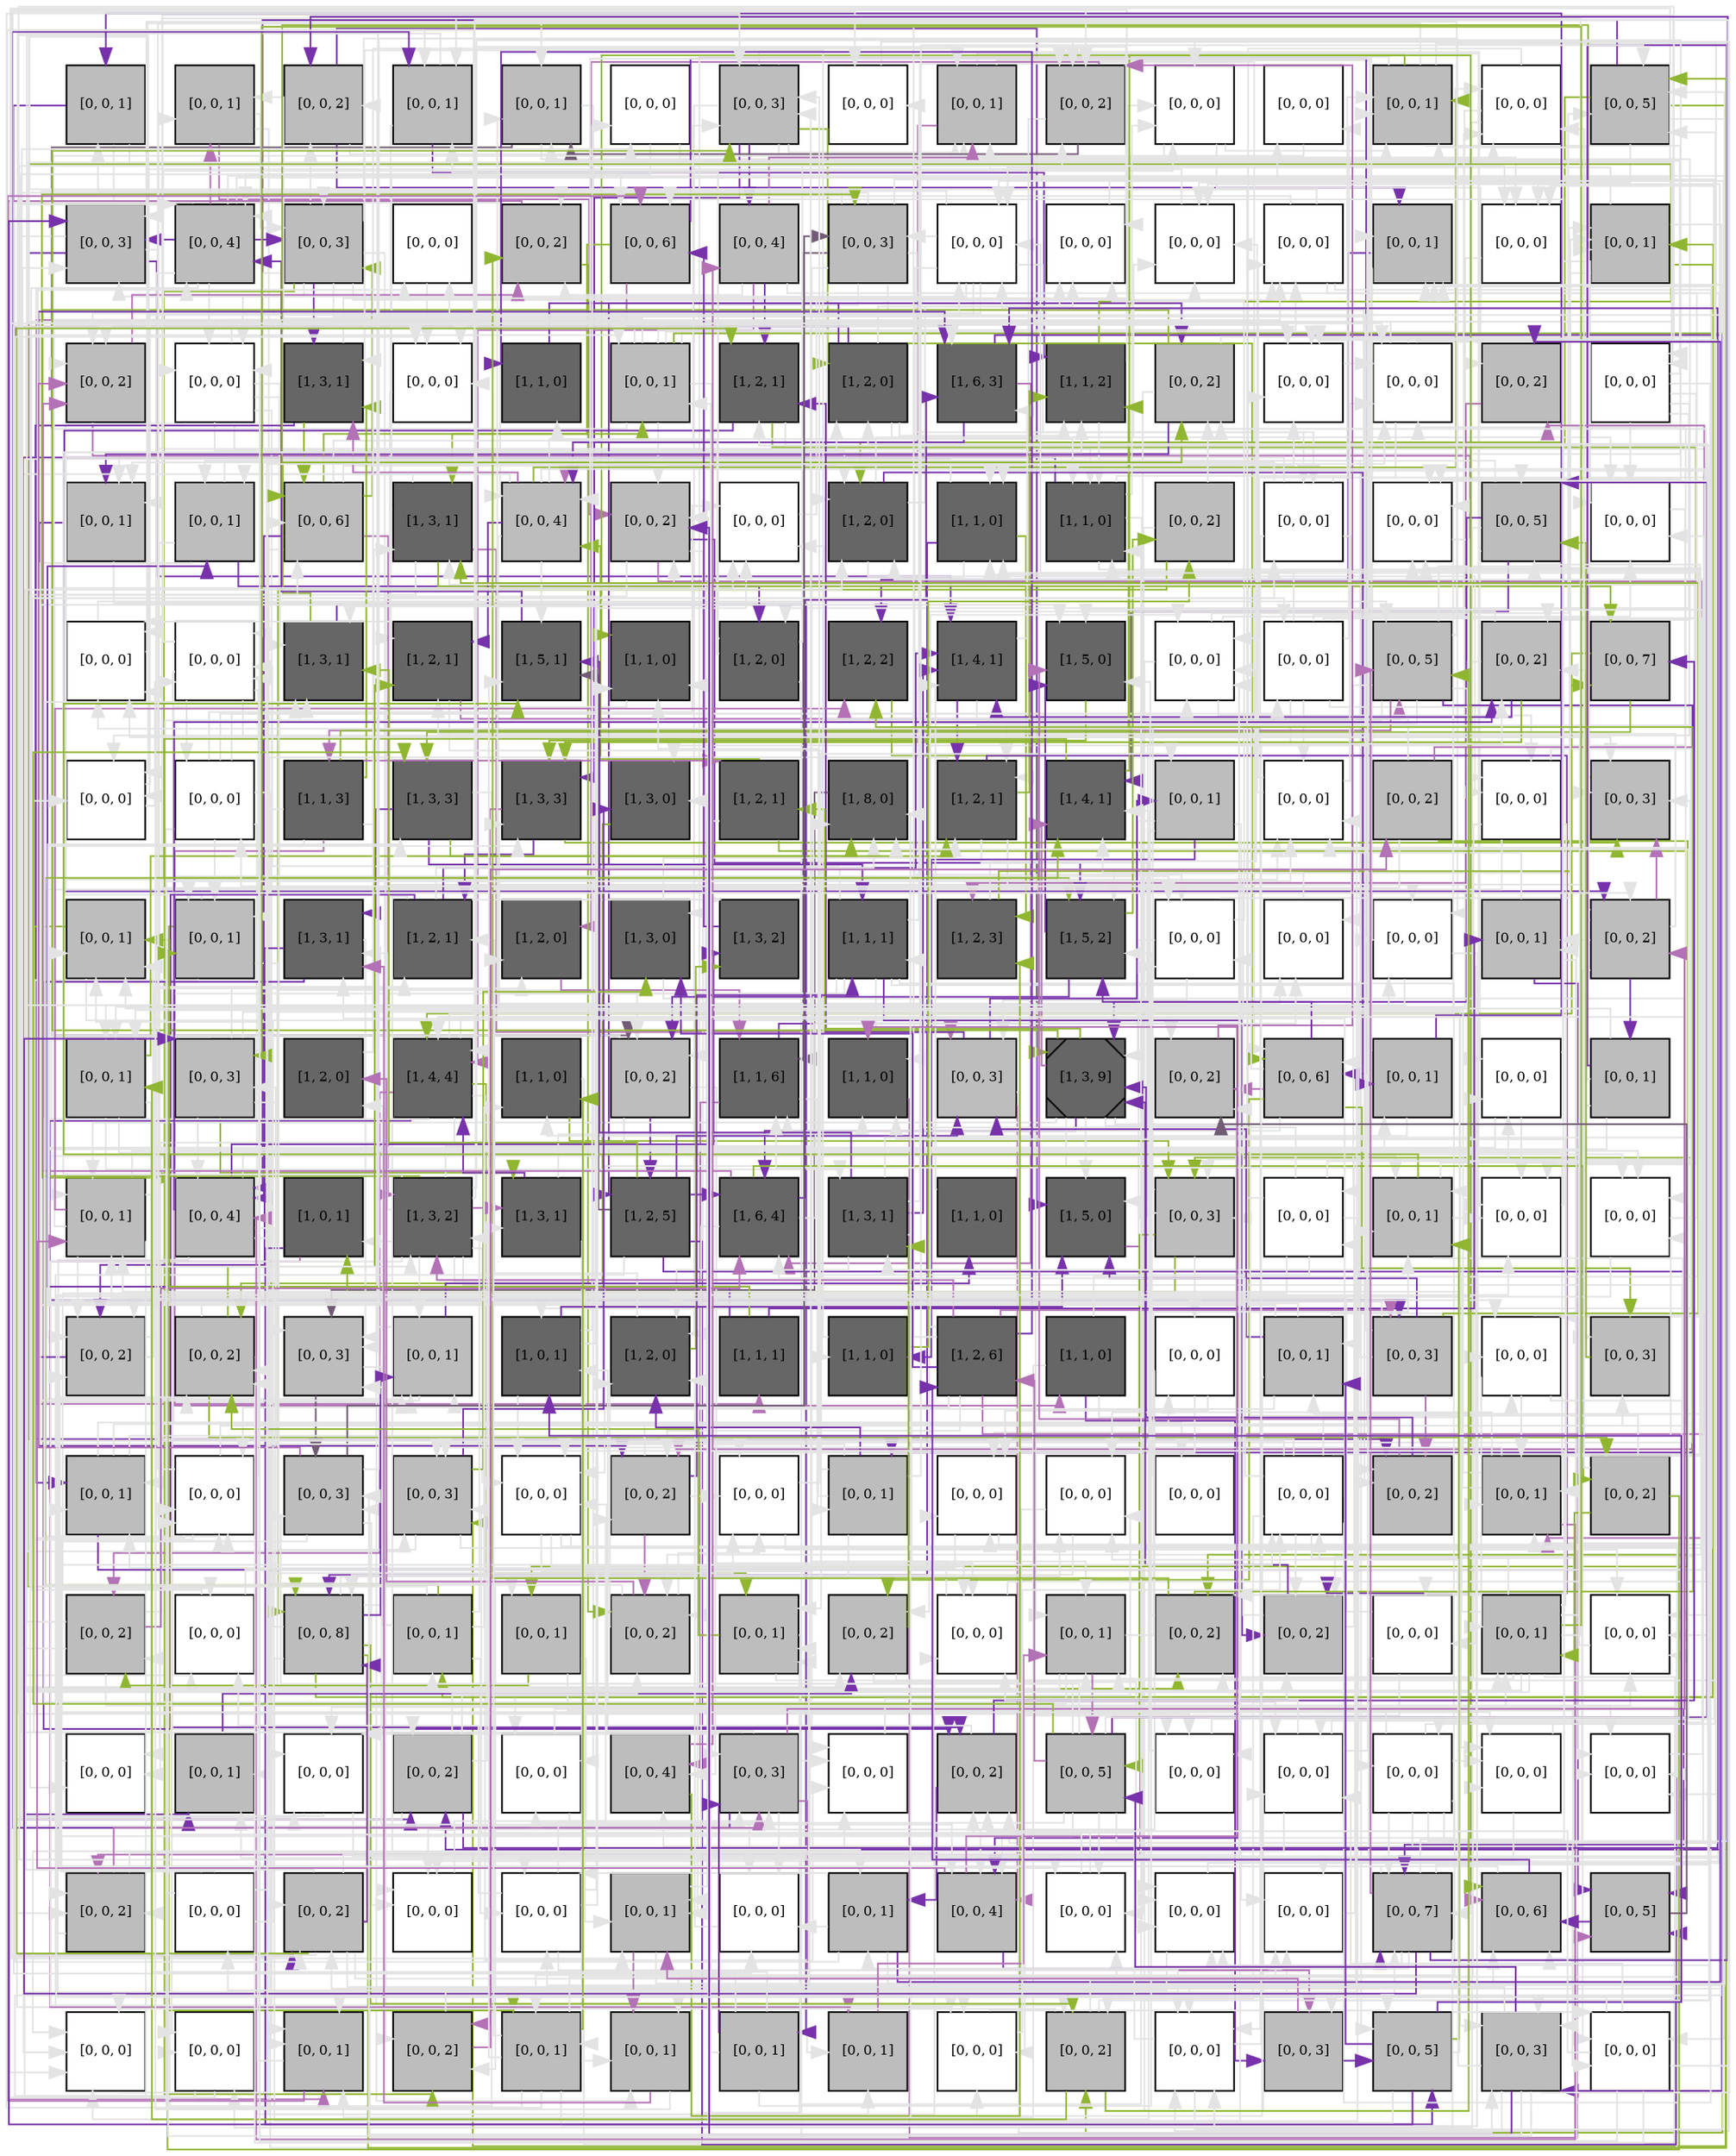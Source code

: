 digraph layout  {
rankdir=TB;
splines=ortho;
node [fixedsize=false, style=filled, width="0.6"];
edge [constraint=false];
0 [fillcolor="#bdbdbd", fontsize=8, label="[0, 0, 1]", shape=square, tooltip="name: None,\nin_degree: 2,\nout_degree: 3"];
1 [fillcolor="#bdbdbd", fontsize=8, label="[0, 0, 1]", shape=square, tooltip="name: None,\nin_degree: 3,\nout_degree: 3"];
2 [fillcolor="#bdbdbd", fontsize=8, label="[0, 0, 2]", shape=square, tooltip="name: None,\nin_degree: 3,\nout_degree: 3"];
3 [fillcolor="#bdbdbd", fontsize=8, label="[0, 0, 1]", shape=square, tooltip="name: None,\nin_degree: 4,\nout_degree: 3"];
4 [fillcolor="#bdbdbd", fontsize=8, label="[0, 0, 1]", shape=square, tooltip="name: None,\nin_degree: 4,\nout_degree: 3"];
5 [fillcolor="#FFFFFF", fontsize=8, label="[0, 0, 0]", shape=square, tooltip="name: None,\nin_degree: 2,\nout_degree: 2"];
6 [fillcolor="#bdbdbd", fontsize=8, label="[0, 0, 3]", shape=square, tooltip="name: None,\nin_degree: 5,\nout_degree: 8"];
7 [fillcolor="#FFFFFF", fontsize=8, label="[0, 0, 0]", shape=square, tooltip="name: None,\nin_degree: 2,\nout_degree: 1"];
8 [fillcolor="#bdbdbd", fontsize=8, label="[0, 0, 1]", shape=square, tooltip="name: None,\nin_degree: 5,\nout_degree: 3"];
9 [fillcolor="#bdbdbd", fontsize=8, label="[0, 0, 2]", shape=square, tooltip="name: None,\nin_degree: 5,\nout_degree: 3"];
10 [fillcolor="#FFFFFF", fontsize=8, label="[0, 0, 0]", shape=square, tooltip="name: None,\nin_degree: 4,\nout_degree: 3"];
11 [fillcolor="#FFFFFF", fontsize=8, label="[0, 0, 0]", shape=square, tooltip="name: None,\nin_degree: 2,\nout_degree: 1"];
12 [fillcolor="#bdbdbd", fontsize=8, label="[0, 0, 1]", shape=square, tooltip="name: None,\nin_degree: 5,\nout_degree: 5"];
13 [fillcolor="#FFFFFF", fontsize=8, label="[0, 0, 0]", shape=square, tooltip="name: None,\nin_degree: 4,\nout_degree: 3"];
14 [fillcolor="#bdbdbd", fontsize=8, label="[0, 0, 5]", shape=square, tooltip="name: None,\nin_degree: 5,\nout_degree: 5"];
15 [fillcolor="#bdbdbd", fontsize=8, label="[0, 0, 3]", shape=square, tooltip="name: None,\nin_degree: 5,\nout_degree: 4"];
16 [fillcolor="#bdbdbd", fontsize=8, label="[0, 0, 4]", shape=square, tooltip="name: None,\nin_degree: 5,\nout_degree: 9"];
17 [fillcolor="#bdbdbd", fontsize=8, label="[0, 0, 3]", shape=square, tooltip="name: None,\nin_degree: 4,\nout_degree: 9"];
18 [fillcolor="#FFFFFF", fontsize=8, label="[0, 0, 0]", shape=square, tooltip="name: None,\nin_degree: 2,\nout_degree: 1"];
19 [fillcolor="#bdbdbd", fontsize=8, label="[0, 0, 2]", shape=square, tooltip="name: None,\nin_degree: 4,\nout_degree: 2"];
20 [fillcolor="#bdbdbd", fontsize=8, label="[0, 0, 6]", shape=square, tooltip="name: None,\nin_degree: 4,\nout_degree: 3"];
21 [fillcolor="#bdbdbd", fontsize=8, label="[0, 0, 4]", shape=square, tooltip="name: None,\nin_degree: 2,\nout_degree: 5"];
22 [fillcolor="#bdbdbd", fontsize=8, label="[0, 0, 3]", shape=square, tooltip="name: None,\nin_degree: 3,\nout_degree: 8"];
23 [fillcolor="#FFFFFF", fontsize=8, label="[0, 0, 0]", shape=square, tooltip="name: None,\nin_degree: 5,\nout_degree: 7"];
24 [fillcolor="#FFFFFF", fontsize=8, label="[0, 0, 0]", shape=square, tooltip="name: None,\nin_degree: 4,\nout_degree: 1"];
25 [fillcolor="#FFFFFF", fontsize=8, label="[0, 0, 0]", shape=square, tooltip="name: None,\nin_degree: 5,\nout_degree: 1"];
26 [fillcolor="#FFFFFF", fontsize=8, label="[0, 0, 0]", shape=square, tooltip="name: None,\nin_degree: 4,\nout_degree: 4"];
27 [fillcolor="#bdbdbd", fontsize=8, label="[0, 0, 1]", shape=square, tooltip="name: None,\nin_degree: 5,\nout_degree: 2"];
28 [fillcolor="#FFFFFF", fontsize=8, label="[0, 0, 0]", shape=square, tooltip="name: None,\nin_degree: 4,\nout_degree: 2"];
29 [fillcolor="#bdbdbd", fontsize=8, label="[0, 0, 1]", shape=square, tooltip="name: None,\nin_degree: 4,\nout_degree: 4"];
30 [fillcolor="#bdbdbd", fontsize=8, label="[0, 0, 2]", shape=square, tooltip="name: None,\nin_degree: 5,\nout_degree: 2"];
31 [fillcolor="#FFFFFF", fontsize=8, label="[0, 0, 0]", shape=square, tooltip="name: None,\nin_degree: 4,\nout_degree: 7"];
32 [fillcolor="#666666", fontsize=8, label="[1, 3, 1]", shape=square, tooltip="name:  TTSSI ,\nin_degree: 4,\nout_degree: 3"];
33 [fillcolor="#FFFFFF", fontsize=8, label="[0, 0, 0]", shape=square, tooltip="name: None,\nin_degree: 4,\nout_degree: 1"];
34 [fillcolor="#666666", fontsize=8, label="[1, 1, 0]", shape=square, tooltip="name:  DCI_TRetortaeformis ,\nin_degree: 2,\nout_degree: 1"];
35 [fillcolor="#bdbdbd", fontsize=8, label="[0, 0, 1]", shape=square, tooltip="name: None,\nin_degree: 3,\nout_degree: 9"];
36 [fillcolor="#666666", fontsize=8, label="[1, 2, 1]", shape=square, tooltip="name:  IgA_TRetortaeformis ,\nin_degree: 4,\nout_degree: 3"];
37 [fillcolor="#666666", fontsize=8, label="[1, 2, 0]", shape=square, tooltip="name:  Bb ,\nin_degree: 3,\nout_degree: 6"];
38 [fillcolor="#666666", fontsize=8, label="[1, 6, 3]", shape=square, tooltip="name:  PIC ,\nin_degree: 5,\nout_degree: 3"];
39 [fillcolor="#666666", fontsize=8, label="[1, 1, 2]", shape=square, tooltip="name:  Th1I_TRetortaeformis ,\nin_degree: 5,\nout_degree: 3"];
40 [fillcolor="#bdbdbd", fontsize=8, label="[0, 0, 2]", shape=square, tooltip="name: None,\nin_degree: 4,\nout_degree: 4"];
41 [fillcolor="#FFFFFF", fontsize=8, label="[0, 0, 0]", shape=square, tooltip="name: None,\nin_degree: 5,\nout_degree: 1"];
42 [fillcolor="#FFFFFF", fontsize=8, label="[0, 0, 0]", shape=square, tooltip="name: None,\nin_degree: 5,\nout_degree: 4"];
43 [fillcolor="#bdbdbd", fontsize=8, label="[0, 0, 2]", shape=square, tooltip="name: None,\nin_degree: 3,\nout_degree: 1"];
44 [fillcolor="#FFFFFF", fontsize=8, label="[0, 0, 0]", shape=square, tooltip="name: None,\nin_degree: 2,\nout_degree: 7"];
45 [fillcolor="#bdbdbd", fontsize=8, label="[0, 0, 1]", shape=square, tooltip="name: None,\nin_degree: 4,\nout_degree: 2"];
46 [fillcolor="#bdbdbd", fontsize=8, label="[0, 0, 1]", shape=square, tooltip="name: None,\nin_degree: 3,\nout_degree: 4"];
47 [fillcolor="#bdbdbd", fontsize=8, label="[0, 0, 6]", shape=square, tooltip="name: None,\nin_degree: 4,\nout_degree: 7"];
48 [fillcolor="#666666", fontsize=8, label="[1, 3, 1]", shape=square, tooltip="name:  Th2II_Bacterium ,\nin_degree: 4,\nout_degree: 5"];
49 [fillcolor="#bdbdbd", fontsize=8, label="[0, 0, 4]", shape=square, tooltip="name: None,\nin_degree: 5,\nout_degree: 8"];
50 [fillcolor="#bdbdbd", fontsize=8, label="[0, 0, 2]", shape=square, tooltip="name: None,\nin_degree: 5,\nout_degree: 4"];
51 [fillcolor="#FFFFFF", fontsize=8, label="[0, 0, 0]", shape=square, tooltip="name: None,\nin_degree: 4,\nout_degree: 1"];
52 [fillcolor="#666666", fontsize=8, label="[1, 2, 0]", shape=square, tooltip="name:  IL10I ,\nin_degree: 5,\nout_degree: 4"];
53 [fillcolor="#666666", fontsize=8, label="[1, 1, 0]", shape=square, tooltip="name:  DCII_Bacterium ,\nin_degree: 4,\nout_degree: 4"];
54 [fillcolor="#666666", fontsize=8, label="[1, 1, 0]", shape=square, tooltip="name:  TrI_Bacterium ,\nin_degree: 5,\nout_degree: 5"];
55 [fillcolor="#bdbdbd", fontsize=8, label="[0, 0, 2]", shape=square, tooltip="name: None,\nin_degree: 2,\nout_degree: 3"];
56 [fillcolor="#FFFFFF", fontsize=8, label="[0, 0, 0]", shape=square, tooltip="name: None,\nin_degree: 3,\nout_degree: 5"];
57 [fillcolor="#FFFFFF", fontsize=8, label="[0, 0, 0]", shape=square, tooltip="name: None,\nin_degree: 5,\nout_degree: 1"];
58 [fillcolor="#bdbdbd", fontsize=8, label="[0, 0, 5]", shape=square, tooltip="name: None,\nin_degree: 4,\nout_degree: 5"];
59 [fillcolor="#FFFFFF", fontsize=8, label="[0, 0, 0]", shape=square, tooltip="name: None,\nin_degree: 5,\nout_degree: 1"];
60 [fillcolor="#FFFFFF", fontsize=8, label="[0, 0, 0]", shape=square, tooltip="name: None,\nin_degree: 5,\nout_degree: 2"];
61 [fillcolor="#FFFFFF", fontsize=8, label="[0, 0, 0]", shape=square, tooltip="name: None,\nin_degree: 4,\nout_degree: 5"];
62 [fillcolor="#666666", fontsize=8, label="[1, 3, 1]", shape=square, tooltip="name:  Th1II_TRetortaeformis ,\nin_degree: 5,\nout_degree: 2"];
63 [fillcolor="#666666", fontsize=8, label="[1, 2, 1]", shape=square, tooltip="name:  TEL ,\nin_degree: 4,\nout_degree: 3"];
64 [fillcolor="#666666", fontsize=8, label="[1, 5, 1]", shape=square, tooltip="name:  IFNg_Bacterium ,\nin_degree: 5,\nout_degree: 1"];
65 [fillcolor="#666666", fontsize=8, label="[1, 1, 0]", shape=square, tooltip="name:  IgG ,\nin_degree: 4,\nout_degree: 1"];
66 [fillcolor="#666666", fontsize=8, label="[1, 2, 0]", shape=square, tooltip="name:  IFNgII ,\nin_degree: 2,\nout_degree: 4"];
67 [fillcolor="#666666", fontsize=8, label="[1, 2, 2]", shape=square, tooltip="name:  BC_TRetortaeformis ,\nin_degree: 3,\nout_degree: 1"];
68 [fillcolor="#666666", fontsize=8, label="[1, 4, 1]", shape=square, tooltip="name:  IL10I_Bacterium ,\nin_degree: 5,\nout_degree: 3"];
69 [fillcolor="#666666", fontsize=8, label="[1, 5, 0]", shape=square, tooltip="name:  NE_TRetortaeformis ,\nin_degree: 5,\nout_degree: 1"];
70 [fillcolor="#FFFFFF", fontsize=8, label="[0, 0, 0]", shape=square, tooltip="name: None,\nin_degree: 5,\nout_degree: 4"];
71 [fillcolor="#FFFFFF", fontsize=8, label="[0, 0, 0]", shape=square, tooltip="name: None,\nin_degree: 2,\nout_degree: 8"];
72 [fillcolor="#bdbdbd", fontsize=8, label="[0, 0, 5]", shape=square, tooltip="name: None,\nin_degree: 4,\nout_degree: 8"];
73 [fillcolor="#bdbdbd", fontsize=8, label="[0, 0, 2]", shape=square, tooltip="name: None,\nin_degree: 4,\nout_degree: 4"];
74 [fillcolor="#bdbdbd", fontsize=8, label="[0, 0, 7]", shape=square, tooltip="name: None,\nin_degree: 3,\nout_degree: 2"];
75 [fillcolor="#FFFFFF", fontsize=8, label="[0, 0, 0]", shape=square, tooltip="name: None,\nin_degree: 4,\nout_degree: 2"];
76 [fillcolor="#FFFFFF", fontsize=8, label="[0, 0, 0]", shape=square, tooltip="name: None,\nin_degree: 2,\nout_degree: 7"];
77 [fillcolor="#666666", fontsize=8, label="[1, 1, 3]", shape=square, tooltip="name:  TTSSII ,\nin_degree: 1,\nout_degree: 7"];
78 [fillcolor="#666666", fontsize=8, label="[1, 3, 3]", shape=square, tooltip="name:  AgAb_Bacterium ,\nin_degree: 3,\nout_degree: 4"];
79 [fillcolor="#666666", fontsize=8, label="[1, 3, 3]", shape=square, tooltip="name:  Th2II_TRetortaeformis ,\nin_degree: 5,\nout_degree: 3"];
80 [fillcolor="#666666", fontsize=8, label="[1, 3, 0]", shape=square, tooltip="name:  Th1II_Bacterium ,\nin_degree: 3,\nout_degree: 1"];
81 [fillcolor="#666666", fontsize=8, label="[1, 2, 1]", shape=square, tooltip="name:  PH ,\nin_degree: 2,\nout_degree: 3"];
82 [fillcolor="#666666", fontsize=8, label="[1, 8, 0]", shape=square, tooltip="name:  IL4II ,\nin_degree: 5,\nout_degree: 1"];
83 [fillcolor="#666666", fontsize=8, label="[1, 2, 1]", shape=square, tooltip="name:  EC_TRetortaeformis ,\nin_degree: 5,\nout_degree: 5"];
84 [fillcolor="#666666", fontsize=8, label="[1, 4, 1]", shape=square, tooltip="name:  Cb ,\nin_degree: 5,\nout_degree: 2"];
85 [fillcolor="#bdbdbd", fontsize=8, label="[0, 0, 1]", shape=square, tooltip="name: None,\nin_degree: 2,\nout_degree: 4"];
86 [fillcolor="#FFFFFF", fontsize=8, label="[0, 0, 0]", shape=square, tooltip="name: None,\nin_degree: 5,\nout_degree: 3"];
87 [fillcolor="#bdbdbd", fontsize=8, label="[0, 0, 2]", shape=square, tooltip="name: None,\nin_degree: 1,\nout_degree: 4"];
88 [fillcolor="#FFFFFF", fontsize=8, label="[0, 0, 0]", shape=square, tooltip="name: None,\nin_degree: 3,\nout_degree: 4"];
89 [fillcolor="#bdbdbd", fontsize=8, label="[0, 0, 3]", shape=square, tooltip="name: None,\nin_degree: 5,\nout_degree: 1"];
90 [fillcolor="#bdbdbd", fontsize=8, label="[0, 0, 1]", shape=square, tooltip="name: None,\nin_degree: 5,\nout_degree: 2"];
91 [fillcolor="#bdbdbd", fontsize=8, label="[0, 0, 1]", shape=square, tooltip="name: None,\nin_degree: 4,\nout_degree: 4"];
92 [fillcolor="#666666", fontsize=8, label="[1, 3, 1]", shape=square, tooltip="name:  EL2 ,\nin_degree: 4,\nout_degree: 3"];
93 [fillcolor="#666666", fontsize=8, label="[1, 2, 1]", shape=square, tooltip="name:  IL5 ,\nin_degree: 3,\nout_degree: 5"];
94 [fillcolor="#666666", fontsize=8, label="[1, 2, 0]", shape=square, tooltip="name:  IgG_Bacterium ,\nin_degree: 3,\nout_degree: 1"];
95 [fillcolor="#666666", fontsize=8, label="[1, 3, 0]", shape=square, tooltip="name:  TrII ,\nin_degree: 3,\nout_degree: 2"];
96 [fillcolor="#666666", fontsize=8, label="[1, 3, 2]", shape=square, tooltip="name:  IFNgI ,\nin_degree: 3,\nout_degree: 1"];
97 [fillcolor="#666666", fontsize=8, label="[1, 1, 1]", shape=square, tooltip="name:  DCII_TRetortaeformis ,\nin_degree: 3,\nout_degree: 8"];
98 [fillcolor="#666666", fontsize=8, label="[1, 2, 3]", shape=square, tooltip="name:  EL ,\nin_degree: 3,\nout_degree: 2"];
99 [fillcolor="#666666", fontsize=8, label="[1, 5, 2]", shape=square, tooltip="name:  AD ,\nin_degree: 5,\nout_degree: 3"];
100 [fillcolor="#FFFFFF", fontsize=8, label="[0, 0, 0]", shape=square, tooltip="name: None,\nin_degree: 4,\nout_degree: 4"];
101 [fillcolor="#FFFFFF", fontsize=8, label="[0, 0, 0]", shape=square, tooltip="name: None,\nin_degree: 3,\nout_degree: 1"];
102 [fillcolor="#FFFFFF", fontsize=8, label="[0, 0, 0]", shape=square, tooltip="name: None,\nin_degree: 4,\nout_degree: 2"];
103 [fillcolor="#bdbdbd", fontsize=8, label="[0, 0, 1]", shape=square, tooltip="name: None,\nin_degree: 3,\nout_degree: 4"];
104 [fillcolor="#bdbdbd", fontsize=8, label="[0, 0, 2]", shape=square, tooltip="name: None,\nin_degree: 3,\nout_degree: 7"];
105 [fillcolor="#bdbdbd", fontsize=8, label="[0, 0, 1]", shape=square, tooltip="name: None,\nin_degree: 4,\nout_degree: 4"];
106 [fillcolor="#bdbdbd", fontsize=8, label="[0, 0, 3]", shape=square, tooltip="name: None,\nin_degree: 3,\nout_degree: 6"];
107 [fillcolor="#666666", fontsize=8, label="[1, 2, 0]", shape=square, tooltip="name:  TNE ,\nin_degree: 2,\nout_degree: 1"];
108 [fillcolor="#666666", fontsize=8, label="[1, 4, 4]", shape=square, tooltip="name:  IL12II ,\nin_degree: 5,\nout_degree: 8"];
109 [fillcolor="#666666", fontsize=8, label="[1, 1, 0]", shape=square, tooltip="name:  Th1I_Bacterium ,\nin_degree: 3,\nout_degree: 2"];
110 [fillcolor="#bdbdbd", fontsize=8, label="[0, 0, 2]", shape=square, tooltip="name: None,\nin_degree: 4,\nout_degree: 4"];
111 [fillcolor="#666666", fontsize=8, label="[1, 1, 6]", shape=square, tooltip="name:  Th2I_TRetortaeformis ,\nin_degree: 4,\nout_degree: 3"];
112 [fillcolor="#666666", fontsize=8, label="[1, 1, 0]", shape=square, tooltip="name:  IL4I ,\nin_degree: 4,\nout_degree: 1"];
113 [fillcolor="#bdbdbd", fontsize=8, label="[0, 0, 3]", shape=square, tooltip="name: None,\nin_degree: 4,\nout_degree: 4"];
114 [fillcolor="#666666", fontsize=8, label="[1, 3, 9]", shape=Msquare, tooltip="name:  MPI_Bacterium ,\nin_degree: 5,\nout_degree: 9"];
115 [fillcolor="#bdbdbd", fontsize=8, label="[0, 0, 2]", shape=square, tooltip="name: None,\nin_degree: 4,\nout_degree: 1"];
116 [fillcolor="#bdbdbd", fontsize=8, label="[0, 0, 6]", shape=square, tooltip="name: None,\nin_degree: 4,\nout_degree: 6"];
117 [fillcolor="#bdbdbd", fontsize=8, label="[0, 0, 1]", shape=square, tooltip="name: None,\nin_degree: 2,\nout_degree: 3"];
118 [fillcolor="#FFFFFF", fontsize=8, label="[0, 0, 0]", shape=square, tooltip="name: None,\nin_degree: 3,\nout_degree: 3"];
119 [fillcolor="#bdbdbd", fontsize=8, label="[0, 0, 1]", shape=square, tooltip="name: None,\nin_degree: 1,\nout_degree: 5"];
120 [fillcolor="#bdbdbd", fontsize=8, label="[0, 0, 1]", shape=square, tooltip="name: None,\nin_degree: 5,\nout_degree: 6"];
121 [fillcolor="#bdbdbd", fontsize=8, label="[0, 0, 4]", shape=square, tooltip="name: None,\nin_degree: 5,\nout_degree: 6"];
122 [fillcolor="#666666", fontsize=8, label="[1, 0, 1]", shape=square, tooltip="name:  IS ,\nin_degree: 2,\nout_degree: 2"];
123 [fillcolor="#666666", fontsize=8, label="[1, 3, 2]", shape=square, tooltip="name:  IgE ,\nin_degree: 4,\nout_degree: 13"];
124 [fillcolor="#666666", fontsize=8, label="[1, 3, 1]", shape=square, tooltip="name:  DCI_Bacterium ,\nin_degree: 3,\nout_degree: 3"];
125 [fillcolor="#666666", fontsize=8, label="[1, 2, 5]", shape=square, tooltip="name:  T0 ,\nin_degree: 2,\nout_degree: 7"];
126 [fillcolor="#666666", fontsize=8, label="[1, 6, 4]", shape=square, tooltip="name:  AP ,\nin_degree: 5,\nout_degree: 5"];
127 [fillcolor="#666666", fontsize=8, label="[1, 3, 1]", shape=square, tooltip="name:  IgA_Bacterium ,\nin_degree: 3,\nout_degree: 6"];
128 [fillcolor="#666666", fontsize=8, label="[1, 1, 0]", shape=square, tooltip="name:  EC_Bacterium ,\nin_degree: 1,\nout_degree: 1"];
129 [fillcolor="#666666", fontsize=8, label="[1, 5, 0]", shape=square, tooltip="name:  IL13 ,\nin_degree: 5,\nout_degree: 1"];
130 [fillcolor="#bdbdbd", fontsize=8, label="[0, 0, 3]", shape=square, tooltip="name: None,\nin_degree: 5,\nout_degree: 4"];
131 [fillcolor="#FFFFFF", fontsize=8, label="[0, 0, 0]", shape=square, tooltip="name: None,\nin_degree: 2,\nout_degree: 6"];
132 [fillcolor="#bdbdbd", fontsize=8, label="[0, 0, 1]", shape=square, tooltip="name: None,\nin_degree: 5,\nout_degree: 4"];
133 [fillcolor="#FFFFFF", fontsize=8, label="[0, 0, 0]", shape=square, tooltip="name: None,\nin_degree: 5,\nout_degree: 1"];
134 [fillcolor="#FFFFFF", fontsize=8, label="[0, 0, 0]", shape=square, tooltip="name: None,\nin_degree: 4,\nout_degree: 2"];
135 [fillcolor="#bdbdbd", fontsize=8, label="[0, 0, 2]", shape=square, tooltip="name: None,\nin_degree: 5,\nout_degree: 3"];
136 [fillcolor="#bdbdbd", fontsize=8, label="[0, 0, 2]", shape=square, tooltip="name: None,\nin_degree: 5,\nout_degree: 4"];
137 [fillcolor="#bdbdbd", fontsize=8, label="[0, 0, 3]", shape=square, tooltip="name: None,\nin_degree: 5,\nout_degree: 2"];
138 [fillcolor="#bdbdbd", fontsize=8, label="[0, 0, 1]", shape=square, tooltip="name: None,\nin_degree: 5,\nout_degree: 3"];
139 [fillcolor="#666666", fontsize=8, label="[1, 0, 1]", shape=square, tooltip="name: IS,\nin_degree: 3,\nout_degree: 4"];
140 [fillcolor="#666666", fontsize=8, label="[1, 2, 0]", shape=square, tooltip="name:  BC_Bacterium ,\nin_degree: 5,\nout_degree: 2"];
141 [fillcolor="#666666", fontsize=8, label="[1, 1, 1]", shape=square, tooltip="name:  NE_Bacterium ,\nin_degree: 1,\nout_degree: 3"];
142 [fillcolor="#666666", fontsize=8, label="[1, 1, 0]", shape=square, tooltip="name:  Oag ,\nin_degree: 2,\nout_degree: 2"];
143 [fillcolor="#666666", fontsize=8, label="[1, 2, 6]", shape=square, tooltip="name:  DP ,\nin_degree: 2,\nout_degree: 9"];
144 [fillcolor="#666666", fontsize=8, label="[1, 1, 0]", shape=square, tooltip="name:  Th2I_Bacterium ,\nin_degree: 1,\nout_degree: 4"];
145 [fillcolor="#FFFFFF", fontsize=8, label="[0, 0, 0]", shape=square, tooltip="name: None,\nin_degree: 2,\nout_degree: 3"];
146 [fillcolor="#bdbdbd", fontsize=8, label="[0, 0, 1]", shape=square, tooltip="name: None,\nin_degree: 3,\nout_degree: 6"];
147 [fillcolor="#bdbdbd", fontsize=8, label="[0, 0, 3]", shape=square, tooltip="name: None,\nin_degree: 2,\nout_degree: 6"];
148 [fillcolor="#FFFFFF", fontsize=8, label="[0, 0, 0]", shape=square, tooltip="name: None,\nin_degree: 4,\nout_degree: 4"];
149 [fillcolor="#bdbdbd", fontsize=8, label="[0, 0, 3]", shape=square, tooltip="name: None,\nin_degree: 3,\nout_degree: 1"];
150 [fillcolor="#bdbdbd", fontsize=8, label="[0, 0, 1]", shape=square, tooltip="name: None,\nin_degree: 4,\nout_degree: 4"];
151 [fillcolor="#FFFFFF", fontsize=8, label="[0, 0, 0]", shape=square, tooltip="name: None,\nin_degree: 5,\nout_degree: 5"];
152 [fillcolor="#bdbdbd", fontsize=8, label="[0, 0, 3]", shape=square, tooltip="name: None,\nin_degree: 4,\nout_degree: 5"];
153 [fillcolor="#bdbdbd", fontsize=8, label="[0, 0, 3]", shape=square, tooltip="name: None,\nin_degree: 5,\nout_degree: 4"];
154 [fillcolor="#FFFFFF", fontsize=8, label="[0, 0, 0]", shape=square, tooltip="name: None,\nin_degree: 5,\nout_degree: 4"];
155 [fillcolor="#bdbdbd", fontsize=8, label="[0, 0, 2]", shape=square, tooltip="name: None,\nin_degree: 4,\nout_degree: 4"];
156 [fillcolor="#FFFFFF", fontsize=8, label="[0, 0, 0]", shape=square, tooltip="name: None,\nin_degree: 4,\nout_degree: 2"];
157 [fillcolor="#bdbdbd", fontsize=8, label="[0, 0, 1]", shape=square, tooltip="name: None,\nin_degree: 2,\nout_degree: 6"];
158 [fillcolor="#FFFFFF", fontsize=8, label="[0, 0, 0]", shape=square, tooltip="name: None,\nin_degree: 4,\nout_degree: 2"];
159 [fillcolor="#FFFFFF", fontsize=8, label="[0, 0, 0]", shape=square, tooltip="name: None,\nin_degree: 4,\nout_degree: 2"];
160 [fillcolor="#FFFFFF", fontsize=8, label="[0, 0, 0]", shape=square, tooltip="name: None,\nin_degree: 1,\nout_degree: 1"];
161 [fillcolor="#FFFFFF", fontsize=8, label="[0, 0, 0]", shape=square, tooltip="name: None,\nin_degree: 3,\nout_degree: 10"];
162 [fillcolor="#bdbdbd", fontsize=8, label="[0, 0, 2]", shape=square, tooltip="name: None,\nin_degree: 4,\nout_degree: 2"];
163 [fillcolor="#bdbdbd", fontsize=8, label="[0, 0, 1]", shape=square, tooltip="name: None,\nin_degree: 5,\nout_degree: 6"];
164 [fillcolor="#bdbdbd", fontsize=8, label="[0, 0, 2]", shape=square, tooltip="name: None,\nin_degree: 2,\nout_degree: 4"];
165 [fillcolor="#bdbdbd", fontsize=8, label="[0, 0, 2]", shape=square, tooltip="name: None,\nin_degree: 3,\nout_degree: 5"];
166 [fillcolor="#FFFFFF", fontsize=8, label="[0, 0, 0]", shape=square, tooltip="name: None,\nin_degree: 3,\nout_degree: 2"];
167 [fillcolor="#bdbdbd", fontsize=8, label="[0, 0, 8]", shape=square, tooltip="name: None,\nin_degree: 5,\nout_degree: 8"];
168 [fillcolor="#bdbdbd", fontsize=8, label="[0, 0, 1]", shape=square, tooltip="name: None,\nin_degree: 2,\nout_degree: 6"];
169 [fillcolor="#bdbdbd", fontsize=8, label="[0, 0, 1]", shape=square, tooltip="name: None,\nin_degree: 2,\nout_degree: 3"];
170 [fillcolor="#bdbdbd", fontsize=8, label="[0, 0, 2]", shape=square, tooltip="name: None,\nin_degree: 5,\nout_degree: 4"];
171 [fillcolor="#bdbdbd", fontsize=8, label="[0, 0, 1]", shape=square, tooltip="name: None,\nin_degree: 4,\nout_degree: 3"];
172 [fillcolor="#bdbdbd", fontsize=8, label="[0, 0, 2]", shape=square, tooltip="name: None,\nin_degree: 4,\nout_degree: 3"];
173 [fillcolor="#FFFFFF", fontsize=8, label="[0, 0, 0]", shape=square, tooltip="name: None,\nin_degree: 4,\nout_degree: 2"];
174 [fillcolor="#bdbdbd", fontsize=8, label="[0, 0, 1]", shape=square, tooltip="name: None,\nin_degree: 5,\nout_degree: 4"];
175 [fillcolor="#bdbdbd", fontsize=8, label="[0, 0, 2]", shape=square, tooltip="name: None,\nin_degree: 4,\nout_degree: 3"];
176 [fillcolor="#bdbdbd", fontsize=8, label="[0, 0, 2]", shape=square, tooltip="name: None,\nin_degree: 5,\nout_degree: 3"];
177 [fillcolor="#FFFFFF", fontsize=8, label="[0, 0, 0]", shape=square, tooltip="name: None,\nin_degree: 2,\nout_degree: 3"];
178 [fillcolor="#bdbdbd", fontsize=8, label="[0, 0, 1]", shape=square, tooltip="name: None,\nin_degree: 4,\nout_degree: 11"];
179 [fillcolor="#FFFFFF", fontsize=8, label="[0, 0, 0]", shape=square, tooltip="name: None,\nin_degree: 5,\nout_degree: 1"];
180 [fillcolor="#FFFFFF", fontsize=8, label="[0, 0, 0]", shape=square, tooltip="name: None,\nin_degree: 3,\nout_degree: 1"];
181 [fillcolor="#bdbdbd", fontsize=8, label="[0, 0, 1]", shape=square, tooltip="name: None,\nin_degree: 3,\nout_degree: 1"];
182 [fillcolor="#FFFFFF", fontsize=8, label="[0, 0, 0]", shape=square, tooltip="name: None,\nin_degree: 4,\nout_degree: 3"];
183 [fillcolor="#bdbdbd", fontsize=8, label="[0, 0, 2]", shape=square, tooltip="name: None,\nin_degree: 3,\nout_degree: 6"];
184 [fillcolor="#FFFFFF", fontsize=8, label="[0, 0, 0]", shape=square, tooltip="name: None,\nin_degree: 3,\nout_degree: 2"];
185 [fillcolor="#bdbdbd", fontsize=8, label="[0, 0, 4]", shape=square, tooltip="name: None,\nin_degree: 3,\nout_degree: 2"];
186 [fillcolor="#bdbdbd", fontsize=8, label="[0, 0, 3]", shape=square, tooltip="name: None,\nin_degree: 5,\nout_degree: 8"];
187 [fillcolor="#FFFFFF", fontsize=8, label="[0, 0, 0]", shape=square, tooltip="name: None,\nin_degree: 4,\nout_degree: 1"];
188 [fillcolor="#bdbdbd", fontsize=8, label="[0, 0, 2]", shape=square, tooltip="name: None,\nin_degree: 5,\nout_degree: 3"];
189 [fillcolor="#bdbdbd", fontsize=8, label="[0, 0, 5]", shape=square, tooltip="name: None,\nin_degree: 3,\nout_degree: 10"];
190 [fillcolor="#FFFFFF", fontsize=8, label="[0, 0, 0]", shape=square, tooltip="name: None,\nin_degree: 3,\nout_degree: 2"];
191 [fillcolor="#FFFFFF", fontsize=8, label="[0, 0, 0]", shape=square, tooltip="name: None,\nin_degree: 4,\nout_degree: 4"];
192 [fillcolor="#FFFFFF", fontsize=8, label="[0, 0, 0]", shape=square, tooltip="name: None,\nin_degree: 2,\nout_degree: 8"];
193 [fillcolor="#FFFFFF", fontsize=8, label="[0, 0, 0]", shape=square, tooltip="name: None,\nin_degree: 4,\nout_degree: 2"];
194 [fillcolor="#FFFFFF", fontsize=8, label="[0, 0, 0]", shape=square, tooltip="name: None,\nin_degree: 5,\nout_degree: 1"];
195 [fillcolor="#bdbdbd", fontsize=8, label="[0, 0, 2]", shape=square, tooltip="name: None,\nin_degree: 4,\nout_degree: 3"];
196 [fillcolor="#FFFFFF", fontsize=8, label="[0, 0, 0]", shape=square, tooltip="name: None,\nin_degree: 1,\nout_degree: 5"];
197 [fillcolor="#bdbdbd", fontsize=8, label="[0, 0, 2]", shape=square, tooltip="name: None,\nin_degree: 4,\nout_degree: 7"];
198 [fillcolor="#FFFFFF", fontsize=8, label="[0, 0, 0]", shape=square, tooltip="name: None,\nin_degree: 4,\nout_degree: 1"];
199 [fillcolor="#FFFFFF", fontsize=8, label="[0, 0, 0]", shape=square, tooltip="name: None,\nin_degree: 4,\nout_degree: 5"];
200 [fillcolor="#bdbdbd", fontsize=8, label="[0, 0, 1]", shape=square, tooltip="name: None,\nin_degree: 5,\nout_degree: 3"];
201 [fillcolor="#FFFFFF", fontsize=8, label="[0, 0, 0]", shape=square, tooltip="name: None,\nin_degree: 4,\nout_degree: 1"];
202 [fillcolor="#bdbdbd", fontsize=8, label="[0, 0, 1]", shape=square, tooltip="name: None,\nin_degree: 3,\nout_degree: 5"];
203 [fillcolor="#bdbdbd", fontsize=8, label="[0, 0, 4]", shape=square, tooltip="name: None,\nin_degree: 5,\nout_degree: 3"];
204 [fillcolor="#FFFFFF", fontsize=8, label="[0, 0, 0]", shape=square, tooltip="name: None,\nin_degree: 4,\nout_degree: 2"];
205 [fillcolor="#FFFFFF", fontsize=8, label="[0, 0, 0]", shape=square, tooltip="name: None,\nin_degree: 5,\nout_degree: 2"];
206 [fillcolor="#FFFFFF", fontsize=8, label="[0, 0, 0]", shape=square, tooltip="name: None,\nin_degree: 4,\nout_degree: 1"];
207 [fillcolor="#bdbdbd", fontsize=8, label="[0, 0, 7]", shape=square, tooltip="name: None,\nin_degree: 5,\nout_degree: 9"];
208 [fillcolor="#bdbdbd", fontsize=8, label="[0, 0, 6]", shape=square, tooltip="name: None,\nin_degree: 5,\nout_degree: 2"];
209 [fillcolor="#bdbdbd", fontsize=8, label="[0, 0, 5]", shape=square, tooltip="name: None,\nin_degree: 4,\nout_degree: 2"];
210 [fillcolor="#FFFFFF", fontsize=8, label="[0, 0, 0]", shape=square, tooltip="name: None,\nin_degree: 5,\nout_degree: 1"];
211 [fillcolor="#FFFFFF", fontsize=8, label="[0, 0, 0]", shape=square, tooltip="name: None,\nin_degree: 3,\nout_degree: 2"];
212 [fillcolor="#bdbdbd", fontsize=8, label="[0, 0, 1]", shape=square, tooltip="name: None,\nin_degree: 5,\nout_degree: 2"];
213 [fillcolor="#bdbdbd", fontsize=8, label="[0, 0, 2]", shape=square, tooltip="name: None,\nin_degree: 4,\nout_degree: 2"];
214 [fillcolor="#bdbdbd", fontsize=8, label="[0, 0, 1]", shape=square, tooltip="name: None,\nin_degree: 3,\nout_degree: 8"];
215 [fillcolor="#bdbdbd", fontsize=8, label="[0, 0, 1]", shape=square, tooltip="name: None,\nin_degree: 4,\nout_degree: 2"];
216 [fillcolor="#bdbdbd", fontsize=8, label="[0, 0, 1]", shape=square, tooltip="name: None,\nin_degree: 1,\nout_degree: 5"];
217 [fillcolor="#bdbdbd", fontsize=8, label="[0, 0, 1]", shape=square, tooltip="name: None,\nin_degree: 3,\nout_degree: 1"];
218 [fillcolor="#FFFFFF", fontsize=8, label="[0, 0, 0]", shape=square, tooltip="name: None,\nin_degree: 4,\nout_degree: 2"];
219 [fillcolor="#bdbdbd", fontsize=8, label="[0, 0, 2]", shape=square, tooltip="name: None,\nin_degree: 4,\nout_degree: 5"];
220 [fillcolor="#FFFFFF", fontsize=8, label="[0, 0, 0]", shape=square, tooltip="name: None,\nin_degree: 5,\nout_degree: 3"];
221 [fillcolor="#bdbdbd", fontsize=8, label="[0, 0, 3]", shape=square, tooltip="name: None,\nin_degree: 3,\nout_degree: 2"];
222 [fillcolor="#bdbdbd", fontsize=8, label="[0, 0, 5]", shape=square, tooltip="name: None,\nin_degree: 4,\nout_degree: 7"];
223 [fillcolor="#bdbdbd", fontsize=8, label="[0, 0, 3]", shape=square, tooltip="name: None,\nin_degree: 5,\nout_degree: 8"];
224 [fillcolor="#FFFFFF", fontsize=8, label="[0, 0, 0]", shape=square, tooltip="name: None,\nin_degree: 4,\nout_degree: 6"];
0 -> 49  [color=grey89, style="penwidth(0.1)", tooltip=" ", weight=1];
0 -> 183  [color="#7732AB", style="penwidth(0.1)", tooltip="52( IL10I ) to 38( PIC )", weight=1];
0 -> 44  [color=grey89, style="penwidth(0.1)", tooltip=" ", weight=1];
1 -> 50  [color="#B371B6", style="penwidth(0.1)", tooltip="64( IFNg_Bacterium ) to 96( IFNgI )", weight=1];
1 -> 182  [color=grey89, style="penwidth(0.1)", tooltip=" ", weight=1];
1 -> 17  [color=grey89, style="penwidth(0.1)", tooltip=" ", weight=1];
2 -> 8  [color=grey89, style="penwidth(0.1)", tooltip=" ", weight=1];
2 -> 27  [color="#7732AB", style="penwidth(0.1)", tooltip="125( T0 ) to 67( BC_TRetortaeformis )", weight=1];
2 -> 129  [color="#7732AB", style="penwidth(0.1)", tooltip="111( Th2I_TRetortaeformis ) to 129( IL13 )", weight=1];
3 -> 39  [color="#7732AB", style="penwidth(0.1)", tooltip="62( Th1II_TRetortaeformis ) to 39( Th1I_TRetortaeformis )", weight=1];
3 -> 63  [color=grey89, style="penwidth(0.1)", tooltip=" ", weight=1];
3 -> 172  [color=grey89, style="penwidth(0.1)", tooltip=" ", weight=1];
4 -> 110  [color="#725C75", style="penwidth(0.1)", tooltip="112( IL4I ) to 64( IFNg_Bacterium )", weight=1];
4 -> 73  [color=grey89, style="penwidth(0.1)", tooltip=" ", weight=1];
4 -> 184  [color=grey89, style="penwidth(0.1)", tooltip=" ", weight=1];
5 -> 13  [color=grey89, style="penwidth(0.1)", tooltip=" ", weight=1];
5 -> 16  [color=grey89, style="penwidth(0.1)", tooltip=" ", weight=1];
6 -> 21  [color="#7732AB", style="penwidth(0.1)", tooltip="67( BC_TRetortaeformis ) to 36( IgA_TRetortaeformis )", weight=1];
6 -> 28  [color=grey89, style="penwidth(0.1)", tooltip=" ", weight=1];
6 -> 37  [color="#90B631", style="penwidth(0.1)", tooltip="81( PH ) to 37( Bb )", weight=1];
6 -> 79  [color="#7732AB", style="penwidth(0.1)", tooltip="114( MPI_Bacterium ) to 68( IL10I_Bacterium )", weight=1];
6 -> 140  [color=grey89, style="penwidth(0.1)", tooltip=" ", weight=1];
6 -> 8  [color=grey89, style="penwidth(0.1)", tooltip=" ", weight=1];
6 -> 88  [color=grey89, style="penwidth(0.1)", tooltip=" ", weight=1];
6 -> 116  [color=grey89, style="penwidth(0.1)", tooltip=" ", weight=1];
7 -> 194  [color=grey89, style="penwidth(0.1)", tooltip=" ", weight=1];
8 -> 49  [color="#B371B6", style="penwidth(0.1)", tooltip="94( IgG_Bacterium ) to 32( TTSSI )", weight=1];
8 -> 162  [color=grey89, style="penwidth(0.1)", tooltip=" ", weight=1];
8 -> 133  [color=grey89, style="penwidth(0.1)", tooltip=" ", weight=1];
9 -> 4  [color="#725C75", style="penwidth(0.1)", tooltip="112( IL4I ) to 64( IFNg_Bacterium )", weight=1];
9 -> 94  [color="#B371B6", style="penwidth(0.1)", tooltip="140( BC_Bacterium ) to 94( IgG_Bacterium )", weight=1];
9 -> 83  [color=grey89, style="penwidth(0.1)", tooltip=" ", weight=1];
10 -> 45  [color=grey89, style="penwidth(0.1)", tooltip=" ", weight=1];
10 -> 43  [color=grey89, style="penwidth(0.1)", tooltip=" ", weight=1];
10 -> 12  [color=grey89, style="penwidth(0.1)", tooltip=" ", weight=1];
11 -> 30  [color=grey89, style="penwidth(0.1)", tooltip=" ", weight=1];
12 -> 65  [color="#90B631", style="penwidth(0.1)", tooltip="67( BC_TRetortaeformis ) to 65( IgG )", weight=1];
12 -> 60  [color=grey89, style="penwidth(0.1)", tooltip=" ", weight=1];
12 -> 45  [color=grey89, style="penwidth(0.1)", tooltip=" ", weight=1];
12 -> 220  [color=grey89, style="penwidth(0.1)", tooltip=" ", weight=1];
12 -> 170  [color=grey89, style="penwidth(0.1)", tooltip=" ", weight=1];
13 -> 130  [color=grey89, style="penwidth(0.1)", tooltip=" ", weight=1];
13 -> 83  [color=grey89, style="penwidth(0.1)", tooltip=" ", weight=1];
13 -> 207  [color=grey89, style="penwidth(0.1)", tooltip=" ", weight=1];
14 -> 121  [color="#7732AB", style="penwidth(0.1)", tooltip="39( Th1I_TRetortaeformis ) to 96( IFNgI )", weight=1];
14 -> 52  [color="#90B631", style="penwidth(0.1)", tooltip="68( IL10I_Bacterium ) to 52( IL10I )", weight=1];
14 -> 153  [color="#90B631", style="penwidth(0.1)", tooltip="77( TTSSII ) to 95( TrII )", weight=1];
14 -> 25  [color=grey89, style="penwidth(0.1)", tooltip=" ", weight=1];
14 -> 199  [color=grey89, style="penwidth(0.1)", tooltip=" ", weight=1];
15 -> 68  [color="#7732AB", style="penwidth(0.1)", tooltip="122( IS ) to 83( EC_TRetortaeformis )", weight=1];
15 -> 162  [color="#7732AB", style="penwidth(0.1)", tooltip="64( IFNg_Bacterium ) to 114( MPI_Bacterium )", weight=1];
15 -> 54  [color=grey89, style="penwidth(0.1)", tooltip=" ", weight=1];
15 -> 186  [color=grey89, style="penwidth(0.1)", tooltip=" ", weight=1];
16 -> 1  [color="#B371B6", style="penwidth(0.1)", tooltip="64( IFNg_Bacterium ) to 96( IFNgI )", weight=1];
16 -> 15  [color="#7732AB", style="penwidth(0.1)", tooltip="64( IFNg_Bacterium ) to 114( MPI_Bacterium )", weight=1];
16 -> 17  [color="#7732AB", style="penwidth(0.1)", tooltip="127( IgA_Bacterium ) to 32( TTSSI )", weight=1];
16 -> 31  [color=grey89, style="penwidth(0.1)", tooltip=" ", weight=1];
16 -> 224  [color=grey89, style="penwidth(0.1)", tooltip=" ", weight=1];
16 -> 195  [color=grey89, style="penwidth(0.1)", tooltip=" ", weight=1];
16 -> 138  [color=grey89, style="penwidth(0.1)", tooltip=" ", weight=1];
16 -> 44  [color=grey89, style="penwidth(0.1)", tooltip=" ", weight=1];
16 -> 179  [color=grey89, style="penwidth(0.1)", tooltip=" ", weight=1];
17 -> 32  [color="#7732AB", style="penwidth(0.1)", tooltip="127( IgA_Bacterium ) to 32( TTSSI )", weight=1];
17 -> 52  [color=grey89, style="penwidth(0.1)", tooltip=" ", weight=1];
17 -> 99  [color="#90B631", style="penwidth(0.1)", tooltip="69( NE_TRetortaeformis ) to 99( AD )", weight=1];
17 -> 61  [color=grey89, style="penwidth(0.1)", tooltip=" ", weight=1];
17 -> 102  [color=grey89, style="penwidth(0.1)", tooltip=" ", weight=1];
17 -> 198  [color=grey89, style="penwidth(0.1)", tooltip=" ", weight=1];
17 -> 26  [color=grey89, style="penwidth(0.1)", tooltip=" ", weight=1];
17 -> 31  [color=grey89, style="penwidth(0.1)", tooltip=" ", weight=1];
17 -> 2  [color=grey89, style="penwidth(0.1)", tooltip=" ", weight=1];
18 -> 33  [color=grey89, style="penwidth(0.1)", tooltip=" ", weight=1];
19 -> 170  [color="#90B631", style="penwidth(0.1)", tooltip="141( NE_Bacterium ) to 107( TNE )", weight=1];
19 -> 212  [color="#B371B6", style="penwidth(0.1)", tooltip="38( PIC ) to 141( NE_Bacterium )", weight=1];
20 -> 141  [color="#B371B6", style="penwidth(0.1)", tooltip="38( PIC ) to 141( NE_Bacterium )", weight=1];
20 -> 48  [color="#90B631", style="penwidth(0.1)", tooltip="96( IFNgI ) to 82( IL4II )", weight=1];
20 -> 116  [color="#7732AB", style="penwidth(0.1)", tooltip="96( IFNgI ) to 69( NE_TRetortaeformis )", weight=1];
21 -> 36  [color="#7732AB", style="penwidth(0.1)", tooltip="67( BC_TRetortaeformis ) to 36( IgA_TRetortaeformis )", weight=1];
21 -> 8  [color="#B371B6", style="penwidth(0.1)", tooltip="94( IgG_Bacterium ) to 32( TTSSI )", weight=1];
21 -> 206  [color=grey89, style="penwidth(0.1)", tooltip=" ", weight=1];
21 -> 19  [color=grey89, style="penwidth(0.1)", tooltip=" ", weight=1];
21 -> 108  [color="#B371B6", style="penwidth(0.1)", tooltip="94( IgG_Bacterium ) to 126( AP )", weight=1];
22 -> 111  [color="#725C75", style="penwidth(0.1)", tooltip="82( IL4II ) to 108( IL12II )", weight=1];
22 -> 56  [color=grey89, style="penwidth(0.1)", tooltip=" ", weight=1];
22 -> 0  [color=grey89, style="penwidth(0.1)", tooltip=" ", weight=1];
22 -> 179  [color=grey89, style="penwidth(0.1)", tooltip=" ", weight=1];
22 -> 182  [color=grey89, style="penwidth(0.1)", tooltip=" ", weight=1];
22 -> 95  [color=grey89, style="penwidth(0.1)", tooltip=" ", weight=1];
22 -> 187  [color=grey89, style="penwidth(0.1)", tooltip=" ", weight=1];
22 -> 116  [color=grey89, style="penwidth(0.1)", tooltip=" ", weight=1];
23 -> 132  [color=grey89, style="penwidth(0.1)", tooltip=" ", weight=1];
23 -> 56  [color=grey89, style="penwidth(0.1)", tooltip=" ", weight=1];
23 -> 22  [color=grey89, style="penwidth(0.1)", tooltip=" ", weight=1];
23 -> 100  [color=grey89, style="penwidth(0.1)", tooltip=" ", weight=1];
23 -> 75  [color=grey89, style="penwidth(0.1)", tooltip=" ", weight=1];
23 -> 15  [color=grey89, style="penwidth(0.1)", tooltip=" ", weight=1];
23 -> 30  [color=grey89, style="penwidth(0.1)", tooltip=" ", weight=1];
24 -> 200  [color=grey89, style="penwidth(0.1)", tooltip=" ", weight=1];
25 -> 8  [color=grey89, style="penwidth(0.1)", tooltip=" ", weight=1];
26 -> 146  [color=grey89, style="penwidth(0.1)", tooltip=" ", weight=1];
26 -> 133  [color=grey89, style="penwidth(0.1)", tooltip=" ", weight=1];
26 -> 19  [color=grey89, style="penwidth(0.1)", tooltip=" ", weight=1];
26 -> 137  [color=grey89, style="penwidth(0.1)", tooltip=" ", weight=1];
27 -> 102  [color=grey89, style="penwidth(0.1)", tooltip=" ", weight=1];
27 -> 67  [color="#7732AB", style="penwidth(0.1)", tooltip="125( T0 ) to 67( BC_TRetortaeformis )", weight=1];
28 -> 59  [color=grey89, style="penwidth(0.1)", tooltip=" ", weight=1];
28 -> 105  [color=grey89, style="penwidth(0.1)", tooltip=" ", weight=1];
29 -> 197  [color=grey89, style="penwidth(0.1)", tooltip=" ", weight=1];
29 -> 23  [color=grey89, style="penwidth(0.1)", tooltip=" ", weight=1];
29 -> 168  [color="#90B631", style="penwidth(0.1)", tooltip="142( Oag ) to 84( Cb )", weight=1];
29 -> 99  [color=grey89, style="penwidth(0.1)", tooltip=" ", weight=1];
30 -> 19  [color="#B371B6", style="penwidth(0.1)", tooltip="38( PIC ) to 141( NE_Bacterium )", weight=1];
30 -> 208  [color="#B371B6", style="penwidth(0.1)", tooltip="82( IL4II ) to 123( IgE )", weight=1];
31 -> 158  [color=grey89, style="penwidth(0.1)", tooltip=" ", weight=1];
31 -> 110  [color=grey89, style="penwidth(0.1)", tooltip=" ", weight=1];
31 -> 52  [color=grey89, style="penwidth(0.1)", tooltip=" ", weight=1];
31 -> 212  [color=grey89, style="penwidth(0.1)", tooltip=" ", weight=1];
31 -> 62  [color=grey89, style="penwidth(0.1)", tooltip=" ", weight=1];
31 -> 86  [color=grey89, style="penwidth(0.1)", tooltip=" ", weight=1];
31 -> 162  [color=grey89, style="penwidth(0.1)", tooltip=" ", weight=1];
32 -> 47  [color="#90B631", style="penwidth(0.1)", tooltip="32( TTSSI ) to 77( TTSSII )", weight=1];
32 -> 10  [color=grey89, style="penwidth(0.1)", tooltip=" ", weight=1];
32 -> 150  [color="#7732AB", style="penwidth(0.1)", tooltip="32( TTSSI ) to 143( DP )", weight=1];
33 -> 102  [color=grey89, style="penwidth(0.1)", tooltip=" ", weight=1];
34 -> 40  [color="#7732AB", style="penwidth(0.1)", tooltip="34( DCI_TRetortaeformis ) to 97( DCII_TRetortaeformis )", weight=1];
35 -> 166  [color=grey89, style="penwidth(0.1)", tooltip=" ", weight=1];
35 -> 26  [color=grey89, style="penwidth(0.1)", tooltip=" ", weight=1];
35 -> 120  [color=grey89, style="penwidth(0.1)", tooltip=" ", weight=1];
35 -> 186  [color=grey89, style="penwidth(0.1)", tooltip=" ", weight=1];
35 -> 219  [color="#90B631", style="penwidth(0.1)", tooltip="32( TTSSI ) to 77( TTSSII )", weight=1];
35 -> 181  [color=grey89, style="penwidth(0.1)", tooltip=" ", weight=1];
35 -> 13  [color=grey89, style="penwidth(0.1)", tooltip=" ", weight=1];
35 -> 50  [color=grey89, style="penwidth(0.1)", tooltip=" ", weight=1];
35 -> 1  [color=grey89, style="penwidth(0.1)", tooltip=" ", weight=1];
36 -> 205  [color=grey89, style="penwidth(0.1)", tooltip=" ", weight=1];
36 -> 130  [color="#90B631", style="penwidth(0.1)", tooltip="37( Bb ) to 78( AgAb_Bacterium )", weight=1];
36 -> 104  [color="#7732AB", style="penwidth(0.1)", tooltip="36( IgA_TRetortaeformis ) to 38( PIC )", weight=1];
37 -> 197  [color="#7732AB", style="penwidth(0.1)", tooltip="37( Bb ) to 128( EC_Bacterium )", weight=1];
37 -> 24  [color=grey89, style="penwidth(0.1)", tooltip=" ", weight=1];
37 -> 116  [color="#90B631", style="penwidth(0.1)", tooltip="37( Bb ) to 81( PH )", weight=1];
37 -> 39  [color=grey89, style="penwidth(0.1)", tooltip=" ", weight=1];
37 -> 59  [color=grey89, style="penwidth(0.1)", tooltip=" ", weight=1];
37 -> 125  [color="#7732AB", style="penwidth(0.1)", tooltip="37( Bb ) to 142( Oag )", weight=1];
38 -> 126  [color="#B371B6", style="penwidth(0.1)", tooltip="38( PIC ) to 141( NE_Bacterium )", weight=1];
38 -> 49  [color="#7732AB", style="penwidth(0.1)", tooltip="92( EL2 ) to 63( TEL )", weight=1];
38 -> 223  [color="#7732AB", style="penwidth(0.1)", tooltip="38( PIC ) to 69( NE_TRetortaeformis )", weight=1];
39 -> 54  [color=grey89, style="penwidth(0.1)", tooltip=" ", weight=1];
39 -> 167  [color="#90B631", style="penwidth(0.1)", tooltip="77( TTSSII ) to 95( TrII )", weight=1];
39 -> 197  [color=grey89, style="penwidth(0.1)", tooltip=" ", weight=1];
40 -> 205  [color=grey89, style="penwidth(0.1)", tooltip=" ", weight=1];
40 -> 188  [color=grey89, style="penwidth(0.1)", tooltip=" ", weight=1];
40 -> 121  [color="#90B631", style="penwidth(0.1)", tooltip="125( T0 ) to 79( Th2II_TRetortaeformis )", weight=1];
40 -> 45  [color="#7732AB", style="penwidth(0.1)", tooltip="34( DCI_TRetortaeformis ) to 97( DCII_TRetortaeformis )", weight=1];
41 -> 42  [color=grey89, style="penwidth(0.1)", tooltip=" ", weight=1];
42 -> 153  [color=grey89, style="penwidth(0.1)", tooltip=" ", weight=1];
42 -> 75  [color=grey89, style="penwidth(0.1)", tooltip=" ", weight=1];
42 -> 198  [color=grey89, style="penwidth(0.1)", tooltip=" ", weight=1];
42 -> 70  [color=grey89, style="penwidth(0.1)", tooltip=" ", weight=1];
43 -> 98  [color="#B371B6", style="penwidth(0.1)", tooltip="122( IS ) to 98( EL )", weight=1];
44 -> 59  [color=grey89, style="penwidth(0.1)", tooltip=" ", weight=1];
44 -> 89  [color=grey89, style="penwidth(0.1)", tooltip=" ", weight=1];
44 -> 66  [color=grey89, style="penwidth(0.1)", tooltip=" ", weight=1];
44 -> 75  [color=grey89, style="penwidth(0.1)", tooltip=" ", weight=1];
44 -> 130  [color=grey89, style="penwidth(0.1)", tooltip=" ", weight=1];
44 -> 221  [color=grey89, style="penwidth(0.1)", tooltip=" ", weight=1];
44 -> 4  [color=grey89, style="penwidth(0.1)", tooltip=" ", weight=1];
45 -> 217  [color=grey89, style="penwidth(0.1)", tooltip=" ", weight=1];
45 -> 155  [color="#7732AB", style="penwidth(0.1)", tooltip="34( DCI_TRetortaeformis ) to 97( DCII_TRetortaeformis )", weight=1];
46 -> 156  [color=grey89, style="penwidth(0.1)", tooltip=" ", weight=1];
46 -> 146  [color=grey89, style="penwidth(0.1)", tooltip=" ", weight=1];
46 -> 66  [color="#7732AB", style="penwidth(0.1)", tooltip="96( IFNgI ) to 66( IFNgII )", weight=1];
46 -> 150  [color=grey89, style="penwidth(0.1)", tooltip=" ", weight=1];
47 -> 123  [color="#B371B6", style="penwidth(0.1)", tooltip="129( IL13 ) to 123( IgE )", weight=1];
47 -> 6  [color=grey89, style="penwidth(0.1)", tooltip=" ", weight=1];
47 -> 217  [color=grey89, style="penwidth(0.1)", tooltip=" ", weight=1];
47 -> 121  [color="#7732AB", style="penwidth(0.1)", tooltip="32( TTSSI ) to 68( IL10I_Bacterium )", weight=1];
47 -> 41  [color=grey89, style="penwidth(0.1)", tooltip=" ", weight=1];
47 -> 17  [color="#90B631", style="penwidth(0.1)", tooltip="69( NE_TRetortaeformis ) to 99( AD )", weight=1];
47 -> 35  [color="#90B631", style="penwidth(0.1)", tooltip="32( TTSSI ) to 77( TTSSII )", weight=1];
48 -> 74  [color="#90B631", style="penwidth(0.1)", tooltip="96( IFNgI ) to 82( IL4II )", weight=1];
48 -> 11  [color=grey89, style="penwidth(0.1)", tooltip=" ", weight=1];
48 -> 113  [color="#B371B6", style="penwidth(0.1)", tooltip="48( Th2II_Bacterium ) to 144( Th2I_Bacterium )", weight=1];
48 -> 46  [color=grey89, style="penwidth(0.1)", tooltip=" ", weight=1];
48 -> 180  [color=grey89, style="penwidth(0.1)", tooltip=" ", weight=1];
49 -> 64  [color=grey89, style="penwidth(0.1)", tooltip=" ", weight=1];
49 -> 32  [color="#B371B6", style="penwidth(0.1)", tooltip="94( IgG_Bacterium ) to 32( TTSSI )", weight=1];
49 -> 63  [color="#7732AB", style="penwidth(0.1)", tooltip="92( EL2 ) to 63( TEL )", weight=1];
49 -> 12  [color="#90B631", style="penwidth(0.1)", tooltip="67( BC_TRetortaeformis ) to 65( IgG )", weight=1];
49 -> 218  [color=grey89, style="penwidth(0.1)", tooltip=" ", weight=1];
49 -> 101  [color=grey89, style="penwidth(0.1)", tooltip=" ", weight=1];
49 -> 54  [color=grey89, style="penwidth(0.1)", tooltip=" ", weight=1];
49 -> 222  [color=grey89, style="penwidth(0.1)", tooltip=" ", weight=1];
50 -> 99  [color="#7732AB", style="penwidth(0.1)", tooltip="38( PIC ) to 69( NE_TRetortaeformis )", weight=1];
50 -> 213  [color=grey89, style="penwidth(0.1)", tooltip=" ", weight=1];
50 -> 163  [color="#B371B6", style="penwidth(0.1)", tooltip="64( IFNg_Bacterium ) to 96( IFNgI )", weight=1];
50 -> 171  [color=grey89, style="penwidth(0.1)", tooltip=" ", weight=1];
51 -> 25  [color=grey89, style="penwidth(0.1)", tooltip=" ", weight=1];
52 -> 25  [color=grey89, style="penwidth(0.1)", tooltip=" ", weight=1];
52 -> 117  [color="#7732AB", style="penwidth(0.1)", tooltip="52( IL10I ) to 38( PIC )", weight=1];
52 -> 88  [color=grey89, style="penwidth(0.1)", tooltip=" ", weight=1];
52 -> 24  [color=grey89, style="penwidth(0.1)", tooltip=" ", weight=1];
53 -> 98  [color="#90B631", style="penwidth(0.1)", tooltip="53( DCII_Bacterium ) to 48( Th2II_Bacterium )", weight=1];
53 -> 210  [color=grey89, style="penwidth(0.1)", tooltip=" ", weight=1];
53 -> 110  [color=grey89, style="penwidth(0.1)", tooltip=" ", weight=1];
53 -> 167  [color="#7732AB", style="penwidth(0.1)", tooltip="53( DCII_Bacterium ) to 80( Th1II_Bacterium )", weight=1];
54 -> 181  [color="#7732AB", style="penwidth(0.1)", tooltip="54( TrI_Bacterium ) to 68( IL10I_Bacterium )", weight=1];
54 -> 205  [color=grey89, style="penwidth(0.1)", tooltip=" ", weight=1];
54 -> 12  [color=grey89, style="penwidth(0.1)", tooltip=" ", weight=1];
54 -> 10  [color=grey89, style="penwidth(0.1)", tooltip=" ", weight=1];
54 -> 148  [color=grey89, style="penwidth(0.1)", tooltip=" ", weight=1];
55 -> 167  [color="#90B631", style="penwidth(0.1)", tooltip="99( AD ) to 83( EC_TRetortaeformis )", weight=1];
55 -> 204  [color=grey89, style="penwidth(0.1)", tooltip=" ", weight=1];
55 -> 40  [color=grey89, style="penwidth(0.1)", tooltip=" ", weight=1];
56 -> 220  [color=grey89, style="penwidth(0.1)", tooltip=" ", weight=1];
56 -> 101  [color=grey89, style="penwidth(0.1)", tooltip=" ", weight=1];
56 -> 91  [color=grey89, style="penwidth(0.1)", tooltip=" ", weight=1];
56 -> 179  [color=grey89, style="penwidth(0.1)", tooltip=" ", weight=1];
56 -> 45  [color=grey89, style="penwidth(0.1)", tooltip=" ", weight=1];
57 -> 204  [color=grey89, style="penwidth(0.1)", tooltip=" ", weight=1];
58 -> 84  [color="#7732AB", style="penwidth(0.1)", tooltip="37( Bb ) to 84( Cb )", weight=1];
58 -> 211  [color=grey89, style="penwidth(0.1)", tooltip=" ", weight=1];
58 -> 46  [color=grey89, style="penwidth(0.1)", tooltip=" ", weight=1];
58 -> 118  [color=grey89, style="penwidth(0.1)", tooltip=" ", weight=1];
58 -> 114  [color="#7732AB", style="penwidth(0.1)", tooltip="38( PIC ) to 114( MPI_Bacterium )", weight=1];
59 -> 80  [color=grey89, style="penwidth(0.1)", tooltip=" ", weight=1];
60 -> 190  [color=grey89, style="penwidth(0.1)", tooltip=" ", weight=1];
60 -> 72  [color=grey89, style="penwidth(0.1)", tooltip=" ", weight=1];
61 -> 76  [color=grey89, style="penwidth(0.1)", tooltip=" ", weight=1];
61 -> 10  [color=grey89, style="penwidth(0.1)", tooltip=" ", weight=1];
61 -> 91  [color=grey89, style="penwidth(0.1)", tooltip=" ", weight=1];
61 -> 89  [color=grey89, style="penwidth(0.1)", tooltip=" ", weight=1];
61 -> 100  [color=grey89, style="penwidth(0.1)", tooltip=" ", weight=1];
62 -> 216  [color="#7732AB", style="penwidth(0.1)", tooltip="62( Th1II_TRetortaeformis ) to 39( Th1I_TRetortaeformis )", weight=1];
62 -> 40  [color="#90B631", style="penwidth(0.1)", tooltip="125( T0 ) to 79( Th2II_TRetortaeformis )", weight=1];
63 -> 60  [color=grey89, style="penwidth(0.1)", tooltip=" ", weight=1];
63 -> 142  [color=grey89, style="penwidth(0.1)", tooltip=" ", weight=1];
63 -> 72  [color="#B371B6", style="penwidth(0.1)", tooltip="126( AP ) to 81( PH )", weight=1];
64 -> 16  [color="#7732AB", style="penwidth(0.1)", tooltip="127( IgA_Bacterium ) to 32( TTSSI )", weight=1];
65 -> 160  [color=grey89, style="penwidth(0.1)", tooltip=" ", weight=1];
66 -> 34  [color=grey89, style="penwidth(0.1)", tooltip=" ", weight=1];
66 -> 3  [color=grey89, style="penwidth(0.1)", tooltip=" ", weight=1];
66 -> 163  [color=grey89, style="penwidth(0.1)", tooltip=" ", weight=1];
66 -> 9  [color=grey89, style="penwidth(0.1)", tooltip=" ", weight=1];
67 -> 114  [color="#90B631", style="penwidth(0.1)", tooltip="81( PH ) to 37( Bb )", weight=1];
68 -> 83  [color="#7732AB", style="penwidth(0.1)", tooltip="122( IS ) to 83( EC_TRetortaeformis )", weight=1];
68 -> 176  [color=grey89, style="penwidth(0.1)", tooltip=" ", weight=1];
68 -> 38  [color=grey89, style="penwidth(0.1)", tooltip=" ", weight=1];
69 -> 79  [color="#90B631", style="penwidth(0.1)", tooltip="69( NE_TRetortaeformis ) to 99( AD )", weight=1];
70 -> 14  [color=grey89, style="penwidth(0.1)", tooltip=" ", weight=1];
70 -> 59  [color=grey89, style="penwidth(0.1)", tooltip=" ", weight=1];
70 -> 191  [color=grey89, style="penwidth(0.1)", tooltip=" ", weight=1];
70 -> 88  [color=grey89, style="penwidth(0.1)", tooltip=" ", weight=1];
71 -> 86  [color=grey89, style="penwidth(0.1)", tooltip=" ", weight=1];
71 -> 192  [color=grey89, style="penwidth(0.1)", tooltip=" ", weight=1];
71 -> 11  [color=grey89, style="penwidth(0.1)", tooltip=" ", weight=1];
71 -> 129  [color=grey89, style="penwidth(0.1)", tooltip=" ", weight=1];
71 -> 13  [color=grey89, style="penwidth(0.1)", tooltip=" ", weight=1];
71 -> 23  [color=grey89, style="penwidth(0.1)", tooltip=" ", weight=1];
71 -> 139  [color=grey89, style="penwidth(0.1)", tooltip=" ", weight=1];
71 -> 170  [color=grey89, style="penwidth(0.1)", tooltip=" ", weight=1];
72 -> 15  [color=grey89, style="penwidth(0.1)", tooltip=" ", weight=1];
72 -> 132  [color=grey89, style="penwidth(0.1)", tooltip=" ", weight=1];
72 -> 131  [color=grey89, style="penwidth(0.1)", tooltip=" ", weight=1];
72 -> 211  [color=grey89, style="penwidth(0.1)", tooltip=" ", weight=1];
72 -> 112  [color=grey89, style="penwidth(0.1)", tooltip=" ", weight=1];
72 -> 157  [color="#7732AB", style="penwidth(0.1)", tooltip="125( T0 ) to 140( BC_Bacterium )", weight=1];
72 -> 29  [color=grey89, style="penwidth(0.1)", tooltip=" ", weight=1];
72 -> 77  [color="#B371B6", style="penwidth(0.1)", tooltip="48( Th2II_Bacterium ) to 144( Th2I_Bacterium )", weight=1];
73 -> 68  [color="#7732AB", style="penwidth(0.1)", tooltip="32( TTSSI ) to 68( IL10I_Bacterium )", weight=1];
73 -> 135  [color=grey89, style="penwidth(0.1)", tooltip=" ", weight=1];
73 -> 79  [color="#90B631", style="penwidth(0.1)", tooltip="125( T0 ) to 79( Th2II_TRetortaeformis )", weight=1];
73 -> 172  [color=grey89, style="penwidth(0.1)", tooltip=" ", weight=1];
74 -> 78  [color="#90B631", style="penwidth(0.1)", tooltip="94( IgG_Bacterium ) to 78( AgAb_Bacterium )", weight=1];
74 -> 108  [color="#90B631", style="penwidth(0.1)", tooltip="98( EL ) to 63( TEL )", weight=1];
75 -> 61  [color=grey89, style="penwidth(0.1)", tooltip=" ", weight=1];
75 -> 23  [color=grey89, style="penwidth(0.1)", tooltip=" ", weight=1];
76 -> 91  [color=grey89, style="penwidth(0.1)", tooltip=" ", weight=1];
76 -> 207  [color=grey89, style="penwidth(0.1)", tooltip=" ", weight=1];
76 -> 212  [color=grey89, style="penwidth(0.1)", tooltip=" ", weight=1];
76 -> 51  [color=grey89, style="penwidth(0.1)", tooltip=" ", weight=1];
76 -> 71  [color=grey89, style="penwidth(0.1)", tooltip=" ", weight=1];
76 -> 173  [color=grey89, style="penwidth(0.1)", tooltip=" ", weight=1];
76 -> 70  [color=grey89, style="penwidth(0.1)", tooltip=" ", weight=1];
77 -> 81  [color="#B371B6", style="penwidth(0.1)", tooltip="126( AP ) to 81( PH )", weight=1];
77 -> 215  [color=grey89, style="penwidth(0.1)", tooltip=" ", weight=1];
77 -> 39  [color="#90B631", style="penwidth(0.1)", tooltip="77( TTSSII ) to 95( TrII )", weight=1];
77 -> 179  [color=grey89, style="penwidth(0.1)", tooltip=" ", weight=1];
77 -> 32  [color="#90B631", style="penwidth(0.1)", tooltip="37( Bb ) to 32( TTSSI )", weight=1];
77 -> 180  [color=grey89, style="penwidth(0.1)", tooltip=" ", weight=1];
77 -> 144  [color="#B371B6", style="penwidth(0.1)", tooltip="48( Th2II_Bacterium ) to 144( Th2I_Bacterium )", weight=1];
78 -> 92  [color="#7732AB", style="penwidth(0.1)", tooltip="93( IL5 ) to 92( EL2 )", weight=1];
78 -> 97  [color="#7732AB", style="penwidth(0.1)", tooltip="78( AgAb_Bacterium ) to 84( Cb )", weight=1];
78 -> 201  [color=grey89, style="penwidth(0.1)", tooltip=" ", weight=1];
78 -> 82  [color="#90B631", style="penwidth(0.1)", tooltip="96( IFNgI ) to 82( IL4II )", weight=1];
79 -> 89  [color="#90B631", style="penwidth(0.1)", tooltip="69( NE_TRetortaeformis ) to 99( AD )", weight=1];
79 -> 93  [color="#7732AB", style="penwidth(0.1)", tooltip="114( MPI_Bacterium ) to 68( IL10I_Bacterium )", weight=1];
79 -> 213  [color="#B371B6", style="penwidth(0.1)", tooltip="69( NE_TRetortaeformis ) to 107( TNE )", weight=1];
80 -> 136  [color="#90B631", style="penwidth(0.1)", tooltip="80( Th1II_Bacterium ) to 109( Th1I_Bacterium )", weight=1];
81 -> 175  [color="#90B631", style="penwidth(0.1)", tooltip="81( PH ) to 37( Bb )", weight=1];
81 -> 49  [color="#90B631", style="penwidth(0.1)", tooltip="67( BC_TRetortaeformis ) to 65( IgG )", weight=1];
81 -> 155  [color=grey89, style="penwidth(0.1)", tooltip=" ", weight=1];
82 -> 137  [color="#725C75", style="penwidth(0.1)", tooltip="82( IL4II ) to 108( IL12II )", weight=1];
83 -> 181  [color=grey89, style="penwidth(0.1)", tooltip=" ", weight=1];
83 -> 176  [color="#7732AB", style="penwidth(0.1)", tooltip="83( EC_TRetortaeformis ) to 38( PIC )", weight=1];
83 -> 149  [color=grey89, style="penwidth(0.1)", tooltip=" ", weight=1];
83 -> 130  [color=grey89, style="penwidth(0.1)", tooltip=" ", weight=1];
83 -> 39  [color="#90B631", style="penwidth(0.1)", tooltip="68( IL10I_Bacterium ) to 52( IL10I )", weight=1];
84 -> 213  [color="#90B631", style="penwidth(0.1)", tooltip="84( Cb ) to 126( AP )", weight=1];
84 -> 208  [color="#90B631", style="penwidth(0.1)", tooltip="67( BC_TRetortaeformis ) to 123( IgE )", weight=1];
85 -> 142  [color="#7732AB", style="penwidth(0.1)", tooltip="37( Bb ) to 142( Oag )", weight=1];
85 -> 210  [color=grey89, style="penwidth(0.1)", tooltip=" ", weight=1];
85 -> 206  [color=grey89, style="penwidth(0.1)", tooltip=" ", weight=1];
85 -> 114  [color=grey89, style="penwidth(0.1)", tooltip=" ", weight=1];
86 -> 26  [color=grey89, style="penwidth(0.1)", tooltip=" ", weight=1];
86 -> 25  [color=grey89, style="penwidth(0.1)", tooltip=" ", weight=1];
86 -> 42  [color=grey89, style="penwidth(0.1)", tooltip=" ", weight=1];
87 -> 51  [color=grey89, style="penwidth(0.1)", tooltip=" ", weight=1];
87 -> 169  [color="#90B631", style="penwidth(0.1)", tooltip="84( Cb ) to 126( AP )", weight=1];
87 -> 30  [color=grey89, style="penwidth(0.1)", tooltip=" ", weight=1];
87 -> 155  [color="#B371B6", style="penwidth(0.1)", tooltip="69( NE_TRetortaeformis ) to 107( TNE )", weight=1];
88 -> 177  [color=grey89, style="penwidth(0.1)", tooltip=" ", weight=1];
88 -> 151  [color=grey89, style="penwidth(0.1)", tooltip=" ", weight=1];
88 -> 175  [color=grey89, style="penwidth(0.1)", tooltip=" ", weight=1];
88 -> 153  [color=grey89, style="penwidth(0.1)", tooltip=" ", weight=1];
89 -> 47  [color="#90B631", style="penwidth(0.1)", tooltip="69( NE_TRetortaeformis ) to 99( AD )", weight=1];
90 -> 175  [color="#90B631", style="penwidth(0.1)", tooltip="141( NE_Bacterium ) to 107( TNE )", weight=1];
90 -> 115  [color=grey89, style="penwidth(0.1)", tooltip=" ", weight=1];
91 -> 39  [color=grey89, style="penwidth(0.1)", tooltip=" ", weight=1];
91 -> 190  [color=grey89, style="penwidth(0.1)", tooltip=" ", weight=1];
91 -> 184  [color=grey89, style="penwidth(0.1)", tooltip=" ", weight=1];
91 -> 214  [color="#90B631", style="penwidth(0.1)", tooltip="80( Th1II_Bacterium ) to 109( Th1I_Bacterium )", weight=1];
92 -> 137  [color=grey89, style="penwidth(0.1)", tooltip=" ", weight=1];
92 -> 135  [color="#7732AB", style="penwidth(0.1)", tooltip="92( EL2 ) to 63( TEL )", weight=1];
92 -> 188  [color="#7732AB", style="penwidth(0.1)", tooltip="92( EL2 ) to 98( EL )", weight=1];
93 -> 68  [color="#7732AB", style="penwidth(0.1)", tooltip="114( MPI_Bacterium ) to 68( IL10I_Bacterium )", weight=1];
93 -> 96  [color=grey89, style="penwidth(0.1)", tooltip=" ", weight=1];
93 -> 187  [color=grey89, style="penwidth(0.1)", tooltip=" ", weight=1];
93 -> 82  [color=grey89, style="penwidth(0.1)", tooltip=" ", weight=1];
93 -> 188  [color="#7732AB", style="penwidth(0.1)", tooltip="93( IL5 ) to 92( EL2 )", weight=1];
94 -> 111  [color="#B371B6", style="penwidth(0.1)", tooltip="94( IgG_Bacterium ) to 32( TTSSI )", weight=1];
95 -> 83  [color=grey89, style="penwidth(0.1)", tooltip=" ", weight=1];
95 -> 134  [color=grey89, style="penwidth(0.1)", tooltip=" ", weight=1];
96 -> 20  [color="#7732AB", style="penwidth(0.1)", tooltip="96( IFNgI ) to 69( NE_TRetortaeformis )", weight=1];
97 -> 203  [color=grey89, style="penwidth(0.1)", tooltip=" ", weight=1];
97 -> 7  [color=grey89, style="penwidth(0.1)", tooltip=" ", weight=1];
97 -> 192  [color=grey89, style="penwidth(0.1)", tooltip=" ", weight=1];
97 -> 174  [color=grey89, style="penwidth(0.1)", tooltip=" ", weight=1];
97 -> 176  [color="#7732AB", style="penwidth(0.1)", tooltip="78( AgAb_Bacterium ) to 84( Cb )", weight=1];
97 -> 183  [color=grey89, style="penwidth(0.1)", tooltip=" ", weight=1];
97 -> 4  [color=grey89, style="penwidth(0.1)", tooltip=" ", weight=1];
97 -> 61  [color=grey89, style="penwidth(0.1)", tooltip=" ", weight=1];
98 -> 74  [color="#90B631", style="penwidth(0.1)", tooltip="98( EL ) to 63( TEL )", weight=1];
98 -> 41  [color=grey89, style="penwidth(0.1)", tooltip=" ", weight=1];
99 -> 55  [color="#90B631", style="penwidth(0.1)", tooltip="99( AD ) to 83( EC_TRetortaeformis )", weight=1];
99 -> 69  [color="#7732AB", style="penwidth(0.1)", tooltip="38( PIC ) to 69( NE_TRetortaeformis )", weight=1];
99 -> 110  [color="#7732AB", style="penwidth(0.1)", tooltip="99( AD ) to 38( PIC )", weight=1];
100 -> 158  [color=grey89, style="penwidth(0.1)", tooltip=" ", weight=1];
100 -> 24  [color=grey89, style="penwidth(0.1)", tooltip=" ", weight=1];
100 -> 29  [color=grey89, style="penwidth(0.1)", tooltip=" ", weight=1];
100 -> 113  [color=grey89, style="penwidth(0.1)", tooltip=" ", weight=1];
101 -> 84  [color=grey89, style="penwidth(0.1)", tooltip=" ", weight=1];
102 -> 163  [color=grey89, style="penwidth(0.1)", tooltip=" ", weight=1];
102 -> 105  [color=grey89, style="penwidth(0.1)", tooltip=" ", weight=1];
103 -> 152  [color=grey89, style="penwidth(0.1)", tooltip=" ", weight=1];
103 -> 177  [color=grey89, style="penwidth(0.1)", tooltip=" ", weight=1];
103 -> 70  [color=grey89, style="penwidth(0.1)", tooltip=" ", weight=1];
103 -> 209  [color="#7732AB", style="penwidth(0.1)", tooltip="141( NE_Bacterium ) to 143( DP )", weight=1];
104 -> 89  [color="#B371B6", style="penwidth(0.1)", tooltip="129( IL13 ) to 123( IgE )", weight=1];
104 -> 103  [color=grey89, style="penwidth(0.1)", tooltip=" ", weight=1];
104 -> 119  [color="#7732AB", style="penwidth(0.1)", tooltip="36( IgA_TRetortaeformis ) to 38( PIC )", weight=1];
104 -> 224  [color=grey89, style="penwidth(0.1)", tooltip=" ", weight=1];
104 -> 63  [color=grey89, style="penwidth(0.1)", tooltip=" ", weight=1];
104 -> 73  [color=grey89, style="penwidth(0.1)", tooltip=" ", weight=1];
104 -> 29  [color=grey89, style="penwidth(0.1)", tooltip=" ", weight=1];
105 -> 127  [color=grey89, style="penwidth(0.1)", tooltip=" ", weight=1];
105 -> 83  [color="#90B631", style="penwidth(0.1)", tooltip="99( AD ) to 83( EC_TRetortaeformis )", weight=1];
105 -> 163  [color=grey89, style="penwidth(0.1)", tooltip=" ", weight=1];
105 -> 195  [color=grey89, style="penwidth(0.1)", tooltip=" ", weight=1];
106 -> 121  [color=grey89, style="penwidth(0.1)", tooltip=" ", weight=1];
106 -> 48  [color=grey89, style="penwidth(0.1)", tooltip=" ", weight=1];
106 -> 137  [color=grey89, style="penwidth(0.1)", tooltip=" ", weight=1];
106 -> 124  [color="#90B631", style="penwidth(0.1)", tooltip="38( PIC ) to 124( DCI_Bacterium )", weight=1];
106 -> 223  [color=grey89, style="penwidth(0.1)", tooltip=" ", weight=1];
106 -> 41  [color=grey89, style="penwidth(0.1)", tooltip=" ", weight=1];
107 -> 8  [color=grey89, style="penwidth(0.1)", tooltip=" ", weight=1];
108 -> 171  [color="#90B631", style="penwidth(0.1)", tooltip="98( EL ) to 63( TEL )", weight=1];
108 -> 191  [color=grey89, style="penwidth(0.1)", tooltip=" ", weight=1];
108 -> 57  [color=grey89, style="penwidth(0.1)", tooltip=" ", weight=1];
108 -> 147  [color="#7732AB", style="penwidth(0.1)", tooltip="98( EL ) to 129( IL13 )", weight=1];
108 -> 117  [color=grey89, style="penwidth(0.1)", tooltip=" ", weight=1];
108 -> 42  [color=grey89, style="penwidth(0.1)", tooltip=" ", weight=1];
108 -> 165  [color="#B371B6", style="penwidth(0.1)", tooltip="94( IgG_Bacterium ) to 126( AP )", weight=1];
108 -> 187  [color=grey89, style="penwidth(0.1)", tooltip=" ", weight=1];
109 -> 208  [color=grey89, style="penwidth(0.1)", tooltip=" ", weight=1];
109 -> 130  [color="#90B631", style="penwidth(0.1)", tooltip="109( Th1I_Bacterium ) to 64( IFNg_Bacterium )", weight=1];
110 -> 125  [color="#7732AB", style="penwidth(0.1)", tooltip="99( AD ) to 38( PIC )", weight=1];
110 -> 180  [color=grey89, style="penwidth(0.1)", tooltip=" ", weight=1];
110 -> 26  [color=grey89, style="penwidth(0.1)", tooltip=" ", weight=1];
110 -> 173  [color=grey89, style="penwidth(0.1)", tooltip=" ", weight=1];
111 -> 185  [color="#B371B6", style="penwidth(0.1)", tooltip="94( IgG_Bacterium ) to 32( TTSSI )", weight=1];
111 -> 203  [color="#7732AB", style="penwidth(0.1)", tooltip="111( Th2I_TRetortaeformis ) to 129( IL13 )", weight=1];
111 -> 157  [color=grey89, style="penwidth(0.1)", tooltip=" ", weight=1];
112 -> 209  [color="#B371B6", style="penwidth(0.1)", tooltip="112( IL4I ) to 69( NE_TRetortaeformis )", weight=1];
113 -> 36  [color="#7732AB", style="penwidth(0.1)", tooltip="122( IS ) to 36( IgA_TRetortaeformis )", weight=1];
113 -> 85  [color="#7732AB", style="penwidth(0.1)", tooltip="37( Bb ) to 142( Oag )", weight=1];
113 -> 223  [color=grey89, style="penwidth(0.1)", tooltip=" ", weight=1];
113 -> 203  [color="#B371B6", style="penwidth(0.1)", tooltip="48( Th2II_Bacterium ) to 144( Th2I_Bacterium )", weight=1];
114 -> 129  [color=grey89, style="penwidth(0.1)", tooltip=" ", weight=1];
114 -> 126  [color="#7732AB", style="penwidth(0.1)", tooltip="83( EC_TRetortaeformis ) to 38( PIC )", weight=1];
114 -> 81  [color="#90B631", style="penwidth(0.1)", tooltip="67( BC_TRetortaeformis ) to 65( IgG )", weight=1];
114 -> 6  [color="#90B631", style="penwidth(0.1)", tooltip="81( PH ) to 37( Bb )", weight=1];
114 -> 154  [color=grey89, style="penwidth(0.1)", tooltip=" ", weight=1];
114 -> 190  [color=grey89, style="penwidth(0.1)", tooltip=" ", weight=1];
114 -> 120  [color=grey89, style="penwidth(0.1)", tooltip=" ", weight=1];
114 -> 84  [color="#B371B6", style="penwidth(0.1)", tooltip="94( IgG_Bacterium ) to 84( Cb )", weight=1];
114 -> 194  [color=grey89, style="penwidth(0.1)", tooltip=" ", weight=1];
115 -> 9  [color="#B371B6", style="penwidth(0.1)", tooltip="140( BC_Bacterium ) to 94( IgG_Bacterium )", weight=1];
116 -> 172  [color="#90B631", style="penwidth(0.1)", tooltip="140( BC_Bacterium ) to 127( IgA_Bacterium )", weight=1];
116 -> 99  [color="#7732AB", style="penwidth(0.1)", tooltip="96( IFNgI ) to 69( NE_TRetortaeformis )", weight=1];
116 -> 149  [color="#90B631", style="penwidth(0.1)", tooltip="37( Bb ) to 81( PH )", weight=1];
116 -> 111  [color=grey89, style="penwidth(0.1)", tooltip=" ", weight=1];
116 -> 115  [color="#B371B6", style="penwidth(0.1)", tooltip="140( BC_Bacterium ) to 94( IgG_Bacterium )", weight=1];
116 -> 53  [color=grey89, style="penwidth(0.1)", tooltip=" ", weight=1];
117 -> 49  [color=grey89, style="penwidth(0.1)", tooltip=" ", weight=1];
117 -> 109  [color=grey89, style="penwidth(0.1)", tooltip=" ", weight=1];
117 -> 0  [color="#7732AB", style="penwidth(0.1)", tooltip="52( IL10I ) to 38( PIC )", weight=1];
118 -> 133  [color=grey89, style="penwidth(0.1)", tooltip=" ", weight=1];
118 -> 23  [color=grey89, style="penwidth(0.1)", tooltip=" ", weight=1];
118 -> 138  [color=grey89, style="penwidth(0.1)", tooltip=" ", weight=1];
119 -> 12  [color=grey89, style="penwidth(0.1)", tooltip=" ", weight=1];
119 -> 185  [color=grey89, style="penwidth(0.1)", tooltip=" ", weight=1];
119 -> 79  [color=grey89, style="penwidth(0.1)", tooltip=" ", weight=1];
119 -> 183  [color="#7732AB", style="penwidth(0.1)", tooltip="36( IgA_TRetortaeformis ) to 38( PIC )", weight=1];
119 -> 135  [color=grey89, style="penwidth(0.1)", tooltip=" ", weight=1];
120 -> 135  [color=grey89, style="penwidth(0.1)", tooltip=" ", weight=1];
120 -> 134  [color=grey89, style="penwidth(0.1)", tooltip=" ", weight=1];
120 -> 51  [color=grey89, style="penwidth(0.1)", tooltip=" ", weight=1];
120 -> 67  [color="#B371B6", style="penwidth(0.1)", tooltip="94( IgG_Bacterium ) to 84( Cb )", weight=1];
120 -> 206  [color=grey89, style="penwidth(0.1)", tooltip=" ", weight=1];
120 -> 90  [color=grey89, style="penwidth(0.1)", tooltip=" ", weight=1];
121 -> 204  [color=grey89, style="penwidth(0.1)", tooltip=" ", weight=1];
121 -> 169  [color=grey89, style="penwidth(0.1)", tooltip=" ", weight=1];
121 -> 197  [color=grey89, style="penwidth(0.1)", tooltip=" ", weight=1];
121 -> 134  [color=grey89, style="penwidth(0.1)", tooltip=" ", weight=1];
121 -> 96  [color="#7732AB", style="penwidth(0.1)", tooltip="39( Th1I_TRetortaeformis ) to 96( IFNgI )", weight=1];
121 -> 73  [color="#7732AB", style="penwidth(0.1)", tooltip="32( TTSSI ) to 68( IL10I_Bacterium )", weight=1];
122 -> 217  [color="#B371B6", style="penwidth(0.1)", tooltip="122( IS ) to 98( EL )", weight=1];
122 -> 222  [color="#7732AB", style="penwidth(0.1)", tooltip="122( IS ) to 83( EC_TRetortaeformis )", weight=1];
123 -> 122  [color=grey89, style="penwidth(0.1)", tooltip=" ", weight=1];
123 -> 124  [color="#B371B6", style="penwidth(0.1)", tooltip="64( IFNg_Bacterium ) to 124( DCI_Bacterium )", weight=1];
123 -> 138  [color=grey89, style="penwidth(0.1)", tooltip=" ", weight=1];
123 -> 82  [color=grey89, style="penwidth(0.1)", tooltip=" ", weight=1];
123 -> 24  [color=grey89, style="penwidth(0.1)", tooltip=" ", weight=1];
123 -> 218  [color=grey89, style="penwidth(0.1)", tooltip=" ", weight=1];
123 -> 191  [color=grey89, style="penwidth(0.1)", tooltip=" ", weight=1];
123 -> 37  [color=grey89, style="penwidth(0.1)", tooltip=" ", weight=1];
123 -> 200  [color=grey89, style="penwidth(0.1)", tooltip=" ", weight=1];
123 -> 22  [color="#90B631", style="penwidth(0.1)", tooltip="79( Th2II_TRetortaeformis ) to 111( Th2I_TRetortaeformis )", weight=1];
123 -> 154  [color=grey89, style="penwidth(0.1)", tooltip=" ", weight=1];
123 -> 57  [color=grey89, style="penwidth(0.1)", tooltip=" ", weight=1];
123 -> 92  [color=grey89, style="penwidth(0.1)", tooltip=" ", weight=1];
124 -> 112  [color=grey89, style="penwidth(0.1)", tooltip=" ", weight=1];
124 -> 108  [color="#7732AB", style="penwidth(0.1)", tooltip="125( T0 ) to 108( IL12II )", weight=1];
124 -> 214  [color=grey89, style="penwidth(0.1)", tooltip=" ", weight=1];
125 -> 62  [color="#90B631", style="penwidth(0.1)", tooltip="125( T0 ) to 79( Th2II_TRetortaeformis )", weight=1];
125 -> 207  [color="#7732AB", style="penwidth(0.1)", tooltip="125( T0 ) to 140( BC_Bacterium )", weight=1];
125 -> 64  [color="#725C75", style="penwidth(0.1)", tooltip="112( IL4I ) to 64( IFNg_Bacterium )", weight=1];
125 -> 113  [color="#7732AB", style="penwidth(0.1)", tooltip="37( Bb ) to 142( Oag )", weight=1];
125 -> 219  [color=grey89, style="penwidth(0.1)", tooltip=" ", weight=1];
125 -> 209  [color="#7732AB", style="penwidth(0.1)", tooltip="125( T0 ) to 95( TrII )", weight=1];
125 -> 126  [color="#7732AB", style="penwidth(0.1)", tooltip="99( AD ) to 38( PIC )", weight=1];
126 -> 38  [color="#7732AB", style="penwidth(0.1)", tooltip="99( AD ) to 38( PIC )", weight=1];
126 -> 30  [color="#B371B6", style="penwidth(0.1)", tooltip="38( PIC ) to 141( NE_Bacterium )", weight=1];
126 -> 164  [color="#90B631", style="penwidth(0.1)", tooltip="38( PIC ) to 124( DCI_Bacterium )", weight=1];
126 -> 101  [color=grey89, style="penwidth(0.1)", tooltip=" ", weight=1];
126 -> 200  [color=grey89, style="penwidth(0.1)", tooltip=" ", weight=1];
127 -> 174  [color=grey89, style="penwidth(0.1)", tooltip=" ", weight=1];
127 -> 64  [color="#7732AB", style="penwidth(0.1)", tooltip="127( IgA_Bacterium ) to 32( TTSSI )", weight=1];
127 -> 9  [color=grey89, style="penwidth(0.1)", tooltip=" ", weight=1];
127 -> 89  [color=grey89, style="penwidth(0.1)", tooltip=" ", weight=1];
127 -> 140  [color=grey89, style="penwidth(0.1)", tooltip=" ", weight=1];
127 -> 68  [color="#7732AB", style="penwidth(0.1)", tooltip="54( TrI_Bacterium ) to 68( IL10I_Bacterium )", weight=1];
128 -> 68  [color=grey89, style="penwidth(0.1)", tooltip=" ", weight=1];
129 -> 195  [color="#B371B6", style="penwidth(0.1)", tooltip="129( IL13 ) to 92( EL2 )", weight=1];
130 -> 145  [color=grey89, style="penwidth(0.1)", tooltip=" ", weight=1];
130 -> 122  [color="#90B631", style="penwidth(0.1)", tooltip="109( Th1I_Bacterium ) to 64( IFNg_Bacterium )", weight=1];
130 -> 189  [color="#90B631", style="penwidth(0.1)", tooltip="109( Th1I_Bacterium ) to 126( AP )", weight=1];
130 -> 60  [color=grey89, style="penwidth(0.1)", tooltip=" ", weight=1];
131 -> 218  [color=grey89, style="penwidth(0.1)", tooltip=" ", weight=1];
131 -> 166  [color=grey89, style="penwidth(0.1)", tooltip=" ", weight=1];
131 -> 17  [color=grey89, style="penwidth(0.1)", tooltip=" ", weight=1];
131 -> 50  [color=grey89, style="penwidth(0.1)", tooltip=" ", weight=1];
131 -> 171  [color=grey89, style="penwidth(0.1)", tooltip=" ", weight=1];
131 -> 97  [color=grey89, style="penwidth(0.1)", tooltip=" ", weight=1];
132 -> 48  [color=grey89, style="penwidth(0.1)", tooltip=" ", weight=1];
132 -> 133  [color=grey89, style="penwidth(0.1)", tooltip=" ", weight=1];
132 -> 182  [color=grey89, style="penwidth(0.1)", tooltip=" ", weight=1];
132 -> 64  [color="#90B631", style="penwidth(0.1)", tooltip="109( Th1I_Bacterium ) to 64( IFNg_Bacterium )", weight=1];
133 -> 20  [color=grey89, style="penwidth(0.1)", tooltip=" ", weight=1];
134 -> 195  [color=grey89, style="penwidth(0.1)", tooltip=" ", weight=1];
134 -> 54  [color=grey89, style="penwidth(0.1)", tooltip=" ", weight=1];
135 -> 93  [color=grey89, style="penwidth(0.1)", tooltip=" ", weight=1];
135 -> 94  [color=grey89, style="penwidth(0.1)", tooltip=" ", weight=1];
135 -> 38  [color="#7732AB", style="penwidth(0.1)", tooltip="92( EL2 ) to 63( TEL )", weight=1];
136 -> 63  [color="#90B631", style="penwidth(0.1)", tooltip="98( EL ) to 63( TEL )", weight=1];
136 -> 103  [color=grey89, style="penwidth(0.1)", tooltip=" ", weight=1];
136 -> 164  [color="#90B631", style="penwidth(0.1)", tooltip="80( Th1II_Bacterium ) to 109( Th1I_Bacterium )", weight=1];
136 -> 69  [color=grey89, style="penwidth(0.1)", tooltip=" ", weight=1];
137 -> 152  [color="#725C75", style="penwidth(0.1)", tooltip="82( IL4II ) to 108( IL12II )", weight=1];
137 -> 201  [color=grey89, style="penwidth(0.1)", tooltip=" ", weight=1];
138 -> 18  [color=grey89, style="penwidth(0.1)", tooltip=" ", weight=1];
138 -> 128  [color="#7732AB", style="penwidth(0.1)", tooltip="37( Bb ) to 128( EC_Bacterium )", weight=1];
138 -> 2  [color=grey89, style="penwidth(0.1)", tooltip=" ", weight=1];
139 -> 129  [color="#7732AB", style="penwidth(0.1)", tooltip="144( Th2I_Bacterium ) to 129( IL13 )", weight=1];
139 -> 5  [color=grey89, style="penwidth(0.1)", tooltip=" ", weight=1];
139 -> 51  [color=grey89, style="penwidth(0.1)", tooltip=" ", weight=1];
139 -> 154  [color=grey89, style="penwidth(0.1)", tooltip=" ", weight=1];
140 -> 96  [color="#90B631", style="penwidth(0.1)", tooltip="140( BC_Bacterium ) to 127( IgA_Bacterium )", weight=1];
140 -> 93  [color=grey89, style="penwidth(0.1)", tooltip=" ", weight=1];
141 -> 90  [color="#90B631", style="penwidth(0.1)", tooltip="141( NE_Bacterium ) to 107( TNE )", weight=1];
141 -> 103  [color="#7732AB", style="penwidth(0.1)", tooltip="141( NE_Bacterium ) to 143( DP )", weight=1];
141 -> 46  [color="#7732AB", style="penwidth(0.1)", tooltip="96( IFNgI ) to 66( IFNgII )", weight=1];
142 -> 32  [color=grey89, style="penwidth(0.1)", tooltip=" ", weight=1];
142 -> 55  [color="#90B631", style="penwidth(0.1)", tooltip="142( Oag ) to 84( Cb )", weight=1];
143 -> 34  [color="#7732AB", style="penwidth(0.1)", tooltip="38( PIC ) to 34( DCI_TRetortaeformis )", weight=1];
143 -> 151  [color=grey89, style="penwidth(0.1)", tooltip=" ", weight=1];
143 -> 95  [color="#7732AB", style="penwidth(0.1)", tooltip="125( T0 ) to 95( TrII )", weight=1];
143 -> 43  [color="#B371B6", style="penwidth(0.1)", tooltip="122( IS ) to 98( EL )", weight=1];
143 -> 70  [color=grey89, style="penwidth(0.1)", tooltip=" ", weight=1];
143 -> 200  [color=grey89, style="penwidth(0.1)", tooltip=" ", weight=1];
143 -> 147  [color="#B371B6", style="penwidth(0.1)", tooltip="112( IL4I ) to 69( NE_TRetortaeformis )", weight=1];
143 -> 16  [color=grey89, style="penwidth(0.1)", tooltip=" ", weight=1];
143 -> 123  [color="#B371B6", style="penwidth(0.1)", tooltip="82( IL4II ) to 123( IgE )", weight=1];
144 -> 221  [color="#7732AB", style="penwidth(0.1)", tooltip="144( Th2I_Bacterium ) to 129( IL13 )", weight=1];
144 -> 57  [color=grey89, style="penwidth(0.1)", tooltip=" ", weight=1];
144 -> 212  [color=grey89, style="penwidth(0.1)", tooltip=" ", weight=1];
144 -> 193  [color=grey89, style="penwidth(0.1)", tooltip=" ", weight=1];
145 -> 158  [color=grey89, style="penwidth(0.1)", tooltip=" ", weight=1];
145 -> 185  [color=grey89, style="penwidth(0.1)", tooltip=" ", weight=1];
145 -> 203  [color=grey89, style="penwidth(0.1)", tooltip=" ", weight=1];
146 -> 78  [color=grey89, style="penwidth(0.1)", tooltip=" ", weight=1];
146 -> 138  [color=grey89, style="penwidth(0.1)", tooltip=" ", weight=1];
146 -> 90  [color=grey89, style="penwidth(0.1)", tooltip=" ", weight=1];
146 -> 113  [color="#7732AB", style="penwidth(0.1)", tooltip="122( IS ) to 36( IgA_TRetortaeformis )", weight=1];
146 -> 59  [color=grey89, style="penwidth(0.1)", tooltip=" ", weight=1];
146 -> 35  [color=grey89, style="penwidth(0.1)", tooltip=" ", weight=1];
147 -> 162  [color="#B371B6", style="penwidth(0.1)", tooltip="112( IL4I ) to 69( NE_TRetortaeformis )", weight=1];
147 -> 48  [color="#90B631", style="penwidth(0.1)", tooltip="53( DCII_Bacterium ) to 48( Th2II_Bacterium )", weight=1];
147 -> 129  [color="#7732AB", style="penwidth(0.1)", tooltip="98( EL ) to 129( IL13 )", weight=1];
147 -> 18  [color=grey89, style="penwidth(0.1)", tooltip=" ", weight=1];
147 -> 79  [color=grey89, style="penwidth(0.1)", tooltip=" ", weight=1];
147 -> 111  [color=grey89, style="penwidth(0.1)", tooltip=" ", weight=1];
148 -> 215  [color=grey89, style="penwidth(0.1)", tooltip=" ", weight=1];
148 -> 178  [color=grey89, style="penwidth(0.1)", tooltip=" ", weight=1];
148 -> 53  [color=grey89, style="penwidth(0.1)", tooltip=" ", weight=1];
148 -> 163  [color=grey89, style="penwidth(0.1)", tooltip=" ", weight=1];
149 -> 58  [color="#90B631", style="penwidth(0.1)", tooltip="37( Bb ) to 81( PH )", weight=1];
150 -> 145  [color=grey89, style="penwidth(0.1)", tooltip=" ", weight=1];
150 -> 134  [color=grey89, style="penwidth(0.1)", tooltip=" ", weight=1];
150 -> 209  [color="#7732AB", style="penwidth(0.1)", tooltip="32( TTSSI ) to 143( DP )", weight=1];
150 -> 27  [color=grey89, style="penwidth(0.1)", tooltip=" ", weight=1];
151 -> 149  [color=grey89, style="penwidth(0.1)", tooltip=" ", weight=1];
151 -> 16  [color=grey89, style="penwidth(0.1)", tooltip=" ", weight=1];
151 -> 61  [color=grey89, style="penwidth(0.1)", tooltip=" ", weight=1];
151 -> 56  [color=grey89, style="penwidth(0.1)", tooltip=" ", weight=1];
151 -> 4  [color=grey89, style="penwidth(0.1)", tooltip=" ", weight=1];
152 -> 198  [color=grey89, style="penwidth(0.1)", tooltip=" ", weight=1];
152 -> 30  [color="#B371B6", style="penwidth(0.1)", tooltip="82( IL4II ) to 123( IgE )", weight=1];
152 -> 193  [color=grey89, style="penwidth(0.1)", tooltip=" ", weight=1];
152 -> 22  [color="#725C75", style="penwidth(0.1)", tooltip="82( IL4II ) to 108( IL12II )", weight=1];
152 -> 9  [color=grey89, style="penwidth(0.1)", tooltip=" ", weight=1];
153 -> 27  [color=grey89, style="penwidth(0.1)", tooltip=" ", weight=1];
153 -> 95  [color="#90B631", style="penwidth(0.1)", tooltip="77( TTSSII ) to 95( TrII )", weight=1];
153 -> 80  [color="#7732AB", style="penwidth(0.1)", tooltip="53( DCII_Bacterium ) to 80( Th1II_Bacterium )", weight=1];
153 -> 62  [color=grey89, style="penwidth(0.1)", tooltip=" ", weight=1];
154 -> 173  [color=grey89, style="penwidth(0.1)", tooltip=" ", weight=1];
154 -> 220  [color=grey89, style="penwidth(0.1)", tooltip=" ", weight=1];
154 -> 223  [color=grey89, style="penwidth(0.1)", tooltip=" ", weight=1];
154 -> 194  [color=grey89, style="penwidth(0.1)", tooltip=" ", weight=1];
155 -> 156  [color=grey89, style="penwidth(0.1)", tooltip=" ", weight=1];
155 -> 170  [color="#B371B6", style="penwidth(0.1)", tooltip="69( NE_TRetortaeformis ) to 107( TNE )", weight=1];
155 -> 86  [color=grey89, style="penwidth(0.1)", tooltip=" ", weight=1];
155 -> 97  [color="#7732AB", style="penwidth(0.1)", tooltip="34( DCI_TRetortaeformis ) to 97( DCII_TRetortaeformis )", weight=1];
156 -> 85  [color=grey89, style="penwidth(0.1)", tooltip=" ", weight=1];
156 -> 179  [color=grey89, style="penwidth(0.1)", tooltip=" ", weight=1];
157 -> 65  [color=grey89, style="penwidth(0.1)", tooltip=" ", weight=1];
157 -> 213  [color=grey89, style="penwidth(0.1)", tooltip=" ", weight=1];
157 -> 6  [color=grey89, style="penwidth(0.1)", tooltip=" ", weight=1];
157 -> 14  [color=grey89, style="penwidth(0.1)", tooltip=" ", weight=1];
157 -> 106  [color=grey89, style="penwidth(0.1)", tooltip=" ", weight=1];
157 -> 140  [color="#7732AB", style="penwidth(0.1)", tooltip="125( T0 ) to 140( BC_Bacterium )", weight=1];
158 -> 150  [color=grey89, style="penwidth(0.1)", tooltip=" ", weight=1];
158 -> 27  [color=grey89, style="penwidth(0.1)", tooltip=" ", weight=1];
159 -> 198  [color=grey89, style="penwidth(0.1)", tooltip=" ", weight=1];
159 -> 167  [color=grey89, style="penwidth(0.1)", tooltip=" ", weight=1];
160 -> 99  [color=grey89, style="penwidth(0.1)", tooltip=" ", weight=1];
161 -> 176  [color=grey89, style="penwidth(0.1)", tooltip=" ", weight=1];
161 -> 58  [color=grey89, style="penwidth(0.1)", tooltip=" ", weight=1];
161 -> 92  [color=grey89, style="penwidth(0.1)", tooltip=" ", weight=1];
161 -> 47  [color=grey89, style="penwidth(0.1)", tooltip=" ", weight=1];
161 -> 36  [color=grey89, style="penwidth(0.1)", tooltip=" ", weight=1];
161 -> 219  [color=grey89, style="penwidth(0.1)", tooltip=" ", weight=1];
161 -> 1  [color=grey89, style="penwidth(0.1)", tooltip=" ", weight=1];
161 -> 194  [color=grey89, style="penwidth(0.1)", tooltip=" ", weight=1];
161 -> 126  [color=grey89, style="penwidth(0.1)", tooltip=" ", weight=1];
161 -> 148  [color=grey89, style="penwidth(0.1)", tooltip=" ", weight=1];
162 -> 114  [color="#7732AB", style="penwidth(0.1)", tooltip="64( IFNg_Bacterium ) to 114( MPI_Bacterium )", weight=1];
162 -> 69  [color="#B371B6", style="penwidth(0.1)", tooltip="112( IL4I ) to 69( NE_TRetortaeformis )", weight=1];
163 -> 120  [color=grey89, style="penwidth(0.1)", tooltip=" ", weight=1];
163 -> 57  [color=grey89, style="penwidth(0.1)", tooltip=" ", weight=1];
163 -> 105  [color=grey89, style="penwidth(0.1)", tooltip=" ", weight=1];
163 -> 153  [color=grey89, style="penwidth(0.1)", tooltip=" ", weight=1];
163 -> 159  [color=grey89, style="penwidth(0.1)", tooltip=" ", weight=1];
163 -> 121  [color="#B371B6", style="penwidth(0.1)", tooltip="64( IFNg_Bacterium ) to 96( IFNgI )", weight=1];
164 -> 178  [color="#90B631", style="penwidth(0.1)", tooltip="38( PIC ) to 124( DCI_Bacterium )", weight=1];
164 -> 115  [color=grey89, style="penwidth(0.1)", tooltip=" ", weight=1];
164 -> 13  [color=grey89, style="penwidth(0.1)", tooltip=" ", weight=1];
164 -> 91  [color="#90B631", style="penwidth(0.1)", tooltip="80( Th1II_Bacterium ) to 109( Th1I_Bacterium )", weight=1];
165 -> 33  [color=grey89, style="penwidth(0.1)", tooltip=" ", weight=1];
165 -> 41  [color=grey89, style="penwidth(0.1)", tooltip=" ", weight=1];
165 -> 194  [color=grey89, style="penwidth(0.1)", tooltip=" ", weight=1];
165 -> 123  [color=grey89, style="penwidth(0.1)", tooltip=" ", weight=1];
165 -> 126  [color="#B371B6", style="penwidth(0.1)", tooltip="94( IgG_Bacterium ) to 126( AP )", weight=1];
166 -> 53  [color=grey89, style="penwidth(0.1)", tooltip=" ", weight=1];
166 -> 71  [color=grey89, style="penwidth(0.1)", tooltip=" ", weight=1];
167 -> 107  [color=grey89, style="penwidth(0.1)", tooltip=" ", weight=1];
167 -> 90  [color=grey89, style="penwidth(0.1)", tooltip=" ", weight=1];
167 -> 29  [color="#90B631", style="penwidth(0.1)", tooltip="142( Oag ) to 84( Cb )", weight=1];
167 -> 159  [color=grey89, style="penwidth(0.1)", tooltip=" ", weight=1];
167 -> 100  [color=grey89, style="penwidth(0.1)", tooltip=" ", weight=1];
167 -> 138  [color="#7732AB", style="penwidth(0.1)", tooltip="37( Bb ) to 128( EC_Bacterium )", weight=1];
167 -> 219  [color="#90B631", style="penwidth(0.1)", tooltip="99( AD ) to 83( EC_TRetortaeformis )", weight=1];
167 -> 14  [color="#90B631", style="penwidth(0.1)", tooltip="77( TTSSII ) to 95( TrII )", weight=1];
168 -> 137  [color=grey89, style="penwidth(0.1)", tooltip=" ", weight=1];
168 -> 199  [color=grey89, style="penwidth(0.1)", tooltip=" ", weight=1];
168 -> 109  [color=grey89, style="penwidth(0.1)", tooltip=" ", weight=1];
168 -> 123  [color=grey89, style="penwidth(0.1)", tooltip=" ", weight=1];
168 -> 84  [color="#90B631", style="penwidth(0.1)", tooltip="142( Oag ) to 84( Cb )", weight=1];
168 -> 35  [color=grey89, style="penwidth(0.1)", tooltip=" ", weight=1];
169 -> 223  [color=grey89, style="penwidth(0.1)", tooltip=" ", weight=1];
169 -> 202  [color=grey89, style="penwidth(0.1)", tooltip=" ", weight=1];
169 -> 165  [color="#90B631", style="penwidth(0.1)", tooltip="84( Cb ) to 126( AP )", weight=1];
170 -> 107  [color="#B371B6", style="penwidth(0.1)", tooltip="69( NE_TRetortaeformis ) to 107( TNE )", weight=1];
170 -> 62  [color=grey89, style="penwidth(0.1)", tooltip=" ", weight=1];
170 -> 140  [color=grey89, style="penwidth(0.1)", tooltip=" ", weight=1];
170 -> 156  [color=grey89, style="penwidth(0.1)", tooltip=" ", weight=1];
171 -> 54  [color=grey89, style="penwidth(0.1)", tooltip=" ", weight=1];
171 -> 136  [color="#90B631", style="penwidth(0.1)", tooltip="98( EL ) to 63( TEL )", weight=1];
171 -> 14  [color=grey89, style="penwidth(0.1)", tooltip=" ", weight=1];
172 -> 205  [color=grey89, style="penwidth(0.1)", tooltip=" ", weight=1];
172 -> 174  [color=grey89, style="penwidth(0.1)", tooltip=" ", weight=1];
172 -> 127  [color="#90B631", style="penwidth(0.1)", tooltip="140( BC_Bacterium ) to 127( IgA_Bacterium )", weight=1];
173 -> 6  [color=grey89, style="penwidth(0.1)", tooltip=" ", weight=1];
173 -> 40  [color=grey89, style="penwidth(0.1)", tooltip=" ", weight=1];
174 -> 189  [color="#B371B6", style="penwidth(0.1)", tooltip="122( IS ) to 98( EL )", weight=1];
174 -> 211  [color=grey89, style="penwidth(0.1)", tooltip=" ", weight=1];
174 -> 5  [color=grey89, style="penwidth(0.1)", tooltip=" ", weight=1];
174 -> 132  [color=grey89, style="penwidth(0.1)", tooltip=" ", weight=1];
175 -> 67  [color="#90B631", style="penwidth(0.1)", tooltip="81( PH ) to 37( Bb )", weight=1];
175 -> 69  [color=grey89, style="penwidth(0.1)", tooltip=" ", weight=1];
175 -> 19  [color="#90B631", style="penwidth(0.1)", tooltip="141( NE_Bacterium ) to 107( TNE )", weight=1];
176 -> 118  [color=grey89, style="penwidth(0.1)", tooltip=" ", weight=1];
176 -> 76  [color=grey89, style="penwidth(0.1)", tooltip=" ", weight=1];
176 -> 114  [color="#7732AB", style="penwidth(0.1)", tooltip="83( EC_TRetortaeformis ) to 38( PIC )", weight=1];
177 -> 120  [color=grey89, style="penwidth(0.1)", tooltip=" ", weight=1];
177 -> 218  [color=grey89, style="penwidth(0.1)", tooltip=" ", weight=1];
177 -> 199  [color=grey89, style="penwidth(0.1)", tooltip=" ", weight=1];
178 -> 106  [color="#90B631", style="penwidth(0.1)", tooltip="38( PIC ) to 124( DCI_Bacterium )", weight=1];
178 -> 161  [color=grey89, style="penwidth(0.1)", tooltip=" ", weight=1];
178 -> 174  [color=grey89, style="penwidth(0.1)", tooltip=" ", weight=1];
178 -> 16  [color=grey89, style="penwidth(0.1)", tooltip=" ", weight=1];
178 -> 112  [color=grey89, style="penwidth(0.1)", tooltip=" ", weight=1];
178 -> 212  [color=grey89, style="penwidth(0.1)", tooltip=" ", weight=1];
178 -> 31  [color=grey89, style="penwidth(0.1)", tooltip=" ", weight=1];
178 -> 175  [color=grey89, style="penwidth(0.1)", tooltip=" ", weight=1];
178 -> 210  [color=grey89, style="penwidth(0.1)", tooltip=" ", weight=1];
178 -> 127  [color=grey89, style="penwidth(0.1)", tooltip=" ", weight=1];
178 -> 60  [color=grey89, style="penwidth(0.1)", tooltip=" ", weight=1];
179 -> 90  [color=grey89, style="penwidth(0.1)", tooltip=" ", weight=1];
180 -> 148  [color=grey89, style="penwidth(0.1)", tooltip=" ", weight=1];
181 -> 172  [color="#7732AB", style="penwidth(0.1)", tooltip="54( TrI_Bacterium ) to 68( IL10I_Bacterium )", weight=1];
182 -> 28  [color=grey89, style="penwidth(0.1)", tooltip=" ", weight=1];
182 -> 15  [color=grey89, style="penwidth(0.1)", tooltip=" ", weight=1];
182 -> 52  [color=grey89, style="penwidth(0.1)", tooltip=" ", weight=1];
183 -> 159  [color=grey89, style="penwidth(0.1)", tooltip=" ", weight=1];
183 -> 170  [color=grey89, style="penwidth(0.1)", tooltip=" ", weight=1];
183 -> 7  [color=grey89, style="penwidth(0.1)", tooltip=" ", weight=1];
183 -> 124  [color=grey89, style="penwidth(0.1)", tooltip=" ", weight=1];
183 -> 38  [color="#7732AB", style="penwidth(0.1)", tooltip="52( IL10I ) to 38( PIC )", weight=1];
183 -> 20  [color=grey89, style="penwidth(0.1)", tooltip=" ", weight=1];
184 -> 178  [color=grey89, style="penwidth(0.1)", tooltip=" ", weight=1];
184 -> 203  [color=grey89, style="penwidth(0.1)", tooltip=" ", weight=1];
185 -> 21  [color="#B371B6", style="penwidth(0.1)", tooltip="94( IgG_Bacterium ) to 32( TTSSI )", weight=1];
185 -> 98  [color="#90B631", style="penwidth(0.1)", tooltip="94( IgG_Bacterium ) to 78( AgAb_Bacterium )", weight=1];
186 -> 187  [color=grey89, style="penwidth(0.1)", tooltip=" ", weight=1];
186 -> 201  [color=grey89, style="penwidth(0.1)", tooltip=" ", weight=1];
186 -> 104  [color="#B371B6", style="penwidth(0.1)", tooltip="129( IL13 ) to 123( IgE )", weight=1];
186 -> 221  [color="#B371B6", style="penwidth(0.1)", tooltip="129( IL13 ) to 92( EL2 )", weight=1];
186 -> 182  [color=grey89, style="penwidth(0.1)", tooltip=" ", weight=1];
186 -> 75  [color=grey89, style="penwidth(0.1)", tooltip=" ", weight=1];
186 -> 3  [color="#7732AB", style="penwidth(0.1)", tooltip="62( Th1II_TRetortaeformis ) to 39( Th1I_TRetortaeformis )", weight=1];
186 -> 154  [color=grey89, style="penwidth(0.1)", tooltip=" ", weight=1];
187 -> 176  [color=grey89, style="penwidth(0.1)", tooltip=" ", weight=1];
188 -> 139  [color=grey89, style="penwidth(0.1)", tooltip=" ", weight=1];
188 -> 74  [color="#7732AB", style="penwidth(0.1)", tooltip="93( IL5 ) to 92( EL2 )", weight=1];
188 -> 202  [color="#7732AB", style="penwidth(0.1)", tooltip="92( EL2 ) to 98( EL )", weight=1];
189 -> 204  [color=grey89, style="penwidth(0.1)", tooltip=" ", weight=1];
189 -> 58  [color="#7732AB", style="penwidth(0.1)", tooltip="38( PIC ) to 114( MPI_Bacterium )", weight=1];
189 -> 82  [color=grey89, style="penwidth(0.1)", tooltip=" ", weight=1];
189 -> 152  [color=grey89, style="penwidth(0.1)", tooltip=" ", weight=1];
189 -> 41  [color=grey89, style="penwidth(0.1)", tooltip=" ", weight=1];
189 -> 143  [color="#B371B6", style="penwidth(0.1)", tooltip="122( IS ) to 98( EL )", weight=1];
189 -> 78  [color="#90B631", style="penwidth(0.1)", tooltip="37( Bb ) to 78( AgAb_Bacterium )", weight=1];
189 -> 33  [color=grey89, style="penwidth(0.1)", tooltip=" ", weight=1];
189 -> 184  [color=grey89, style="penwidth(0.1)", tooltip=" ", weight=1];
189 -> 168  [color=grey89, style="penwidth(0.1)", tooltip=" ", weight=1];
190 -> 84  [color=grey89, style="penwidth(0.1)", tooltip=" ", weight=1];
190 -> 28  [color=grey89, style="penwidth(0.1)", tooltip=" ", weight=1];
191 -> 210  [color=grey89, style="penwidth(0.1)", tooltip=" ", weight=1];
191 -> 118  [color=grey89, style="penwidth(0.1)", tooltip=" ", weight=1];
191 -> 173  [color=grey89, style="penwidth(0.1)", tooltip=" ", weight=1];
191 -> 12  [color=grey89, style="penwidth(0.1)", tooltip=" ", weight=1];
192 -> 193  [color=grey89, style="penwidth(0.1)", tooltip=" ", weight=1];
192 -> 207  [color=grey89, style="penwidth(0.1)", tooltip=" ", weight=1];
192 -> 3  [color=grey89, style="penwidth(0.1)", tooltip=" ", weight=1];
192 -> 224  [color=grey89, style="penwidth(0.1)", tooltip=" ", weight=1];
192 -> 25  [color=grey89, style="penwidth(0.1)", tooltip=" ", weight=1];
192 -> 136  [color=grey89, style="penwidth(0.1)", tooltip=" ", weight=1];
192 -> 52  [color=grey89, style="penwidth(0.1)", tooltip=" ", weight=1];
192 -> 214  [color=grey89, style="penwidth(0.1)", tooltip=" ", weight=1];
193 -> 37  [color=grey89, style="penwidth(0.1)", tooltip=" ", weight=1];
193 -> 28  [color=grey89, style="penwidth(0.1)", tooltip=" ", weight=1];
194 -> 69  [color=grey89, style="penwidth(0.1)", tooltip=" ", weight=1];
195 -> 186  [color="#B371B6", style="penwidth(0.1)", tooltip="129( IL13 ) to 92( EL2 )", weight=1];
195 -> 133  [color=grey89, style="penwidth(0.1)", tooltip=" ", weight=1];
195 -> 158  [color=grey89, style="penwidth(0.1)", tooltip=" ", weight=1];
196 -> 178  [color=grey89, style="penwidth(0.1)", tooltip=" ", weight=1];
196 -> 156  [color=grey89, style="penwidth(0.1)", tooltip=" ", weight=1];
196 -> 161  [color=grey89, style="penwidth(0.1)", tooltip=" ", weight=1];
196 -> 104  [color=grey89, style="penwidth(0.1)", tooltip=" ", weight=1];
196 -> 42  [color=grey89, style="penwidth(0.1)", tooltip=" ", weight=1];
197 -> 36  [color="#90B631", style="penwidth(0.1)", tooltip="37( Bb ) to 78( AgAb_Bacterium )", weight=1];
197 -> 102  [color=grey89, style="penwidth(0.1)", tooltip=" ", weight=1];
197 -> 70  [color=grey89, style="penwidth(0.1)", tooltip=" ", weight=1];
197 -> 208  [color=grey89, style="penwidth(0.1)", tooltip=" ", weight=1];
197 -> 9  [color=grey89, style="penwidth(0.1)", tooltip=" ", weight=1];
197 -> 206  [color=grey89, style="penwidth(0.1)", tooltip=" ", weight=1];
197 -> 167  [color="#7732AB", style="penwidth(0.1)", tooltip="37( Bb ) to 128( EC_Bacterium )", weight=1];
198 -> 155  [color=grey89, style="penwidth(0.1)", tooltip=" ", weight=1];
199 -> 220  [color=grey89, style="penwidth(0.1)", tooltip=" ", weight=1];
199 -> 65  [color=grey89, style="penwidth(0.1)", tooltip=" ", weight=1];
199 -> 166  [color=grey89, style="penwidth(0.1)", tooltip=" ", weight=1];
199 -> 186  [color=grey89, style="penwidth(0.1)", tooltip=" ", weight=1];
199 -> 62  [color=grey89, style="penwidth(0.1)", tooltip=" ", weight=1];
200 -> 215  [color="#B371B6", style="penwidth(0.1)", tooltip="129( IL13 ) to 92( EL2 )", weight=1];
200 -> 23  [color=grey89, style="penwidth(0.1)", tooltip=" ", weight=1];
200 -> 80  [color=grey89, style="penwidth(0.1)", tooltip=" ", weight=1];
201 -> 140  [color=grey89, style="penwidth(0.1)", tooltip=" ", weight=1];
202 -> 14  [color=grey89, style="penwidth(0.1)", tooltip=" ", weight=1];
202 -> 199  [color=grey89, style="penwidth(0.1)", tooltip=" ", weight=1];
202 -> 201  [color=grey89, style="penwidth(0.1)", tooltip=" ", weight=1];
202 -> 33  [color=grey89, style="penwidth(0.1)", tooltip=" ", weight=1];
202 -> 43  [color="#7732AB", style="penwidth(0.1)", tooltip="92( EL2 ) to 98( EL )", weight=1];
203 -> 120  [color="#B371B6", style="penwidth(0.1)", tooltip="94( IgG_Bacterium ) to 84( Cb )", weight=1];
203 -> 112  [color="#B371B6", style="penwidth(0.1)", tooltip="82( IL4II ) to 112( IL4I )", weight=1];
203 -> 207  [color="#7732AB", style="penwidth(0.1)", tooltip="111( Th2I_TRetortaeformis ) to 129( IL13 )", weight=1];
204 -> 153  [color=grey89, style="penwidth(0.1)", tooltip=" ", weight=1];
204 -> 151  [color=grey89, style="penwidth(0.1)", tooltip=" ", weight=1];
205 -> 53  [color=grey89, style="penwidth(0.1)", tooltip=" ", weight=1];
205 -> 196  [color=grey89, style="penwidth(0.1)", tooltip=" ", weight=1];
206 -> 132  [color=grey89, style="penwidth(0.1)", tooltip=" ", weight=1];
207 -> 72  [color="#B371B6", style="penwidth(0.1)", tooltip="48( Th2II_Bacterium ) to 144( Th2I_Bacterium )", weight=1];
207 -> 82  [color=grey89, style="penwidth(0.1)", tooltip=" ", weight=1];
207 -> 2  [color="#7732AB", style="penwidth(0.1)", tooltip="111( Th2I_TRetortaeformis ) to 129( IL13 )", weight=1];
207 -> 154  [color=grey89, style="penwidth(0.1)", tooltip=" ", weight=1];
207 -> 205  [color=grey89, style="penwidth(0.1)", tooltip=" ", weight=1];
207 -> 202  [color=grey89, style="penwidth(0.1)", tooltip=" ", weight=1];
207 -> 135  [color=grey89, style="penwidth(0.1)", tooltip=" ", weight=1];
207 -> 106  [color="#7732AB", style="penwidth(0.1)", tooltip="125( T0 ) to 108( IL12II )", weight=1];
207 -> 57  [color=grey89, style="penwidth(0.1)", tooltip=" ", weight=1];
208 -> 151  [color=grey89, style="penwidth(0.1)", tooltip=" ", weight=1];
208 -> 143  [color="#7732AB", style="penwidth(0.1)", tooltip="32( TTSSI ) to 143( DP )", weight=1];
209 -> 115  [color="#725C75", style="penwidth(0.1)", tooltip="112( IL4I ) to 64( IFNg_Bacterium )", weight=1];
209 -> 208  [color="#7732AB", style="penwidth(0.1)", tooltip="32( TTSSI ) to 143( DP )", weight=1];
210 -> 47  [color=grey89, style="penwidth(0.1)", tooltip=" ", weight=1];
211 -> 3  [color=grey89, style="penwidth(0.1)", tooltip=" ", weight=1];
211 -> 42  [color=grey89, style="penwidth(0.1)", tooltip=" ", weight=1];
212 -> 136  [color=grey89, style="penwidth(0.1)", tooltip=" ", weight=1];
212 -> 20  [color="#B371B6", style="penwidth(0.1)", tooltip="38( PIC ) to 141( NE_Bacterium )", weight=1];
213 -> 87  [color="#B371B6", style="penwidth(0.1)", tooltip="69( NE_TRetortaeformis ) to 107( TNE )", weight=1];
213 -> 86  [color=grey89, style="penwidth(0.1)", tooltip=" ", weight=1];
214 -> 215  [color=grey89, style="penwidth(0.1)", tooltip=" ", weight=1];
214 -> 193  [color=grey89, style="penwidth(0.1)", tooltip=" ", weight=1];
214 -> 148  [color=grey89, style="penwidth(0.1)", tooltip=" ", weight=1];
214 -> 64  [color=grey89, style="penwidth(0.1)", tooltip=" ", weight=1];
214 -> 6  [color=grey89, style="penwidth(0.1)", tooltip=" ", weight=1];
214 -> 109  [color="#90B631", style="penwidth(0.1)", tooltip="80( Th1II_Bacterium ) to 109( Th1I_Bacterium )", weight=1];
214 -> 94  [color=grey89, style="penwidth(0.1)", tooltip=" ", weight=1];
214 -> 86  [color=grey89, style="penwidth(0.1)", tooltip=" ", weight=1];
215 -> 60  [color=grey89, style="penwidth(0.1)", tooltip=" ", weight=1];
215 -> 92  [color="#B371B6", style="penwidth(0.1)", tooltip="129( IL13 ) to 92( EL2 )", weight=1];
216 -> 65  [color=grey89, style="penwidth(0.1)", tooltip=" ", weight=1];
216 -> 165  [color=grey89, style="penwidth(0.1)", tooltip=" ", weight=1];
216 -> 100  [color=grey89, style="penwidth(0.1)", tooltip=" ", weight=1];
216 -> 38  [color=grey89, style="penwidth(0.1)", tooltip=" ", weight=1];
216 -> 186  [color="#7732AB", style="penwidth(0.1)", tooltip="62( Th1II_TRetortaeformis ) to 39( Th1I_TRetortaeformis )", weight=1];
217 -> 174  [color="#B371B6", style="penwidth(0.1)", tooltip="122( IS ) to 98( EL )", weight=1];
218 -> 222  [color=grey89, style="penwidth(0.1)", tooltip=" ", weight=1];
218 -> 161  [color=grey89, style="penwidth(0.1)", tooltip=" ", weight=1];
219 -> 210  [color=grey89, style="penwidth(0.1)", tooltip=" ", weight=1];
219 -> 105  [color="#90B631", style="penwidth(0.1)", tooltip="99( AD ) to 83( EC_TRetortaeformis )", weight=1];
219 -> 131  [color=grey89, style="penwidth(0.1)", tooltip=" ", weight=1];
219 -> 58  [color=grey89, style="penwidth(0.1)", tooltip=" ", weight=1];
219 -> 72  [color="#90B631", style="penwidth(0.1)", tooltip="32( TTSSI ) to 77( TTSSII )", weight=1];
220 -> 27  [color=grey89, style="penwidth(0.1)", tooltip=" ", weight=1];
220 -> 73  [color=grey89, style="penwidth(0.1)", tooltip=" ", weight=1];
220 -> 188  [color=grey89, style="penwidth(0.1)", tooltip=" ", weight=1];
221 -> 222  [color="#7732AB", style="penwidth(0.1)", tooltip="144( Th2I_Bacterium ) to 129( IL13 )", weight=1];
221 -> 200  [color="#B371B6", style="penwidth(0.1)", tooltip="129( IL13 ) to 92( EL2 )", weight=1];
222 -> 50  [color=grey89, style="penwidth(0.1)", tooltip=" ", weight=1];
222 -> 146  [color="#7732AB", style="penwidth(0.1)", tooltip="122( IS ) to 36( IgA_TRetortaeformis )", weight=1];
222 -> 132  [color="#90B631", style="penwidth(0.1)", tooltip="109( Th1I_Bacterium ) to 64( IFNg_Bacterium )", weight=1];
222 -> 224  [color=grey89, style="penwidth(0.1)", tooltip=" ", weight=1];
222 -> 139  [color="#7732AB", style="penwidth(0.1)", tooltip="144( Th2I_Bacterium ) to 129( IL13 )", weight=1];
222 -> 15  [color="#7732AB", style="penwidth(0.1)", tooltip="122( IS ) to 83( EC_TRetortaeformis )", weight=1];
222 -> 108  [color=grey89, style="penwidth(0.1)", tooltip=" ", weight=1];
223 -> 10  [color=grey89, style="penwidth(0.1)", tooltip=" ", weight=1];
223 -> 152  [color=grey89, style="penwidth(0.1)", tooltip=" ", weight=1];
223 -> 151  [color=grey89, style="penwidth(0.1)", tooltip=" ", weight=1];
223 -> 220  [color=grey89, style="penwidth(0.1)", tooltip=" ", weight=1];
223 -> 50  [color="#7732AB", style="penwidth(0.1)", tooltip="38( PIC ) to 69( NE_TRetortaeformis )", weight=1];
223 -> 171  [color=grey89, style="penwidth(0.1)", tooltip=" ", weight=1];
223 -> 159  [color=grey89, style="penwidth(0.1)", tooltip=" ", weight=1];
223 -> 189  [color="#7732AB", style="penwidth(0.1)", tooltip="38( PIC ) to 114( MPI_Bacterium )", weight=1];
224 -> 150  [color=grey89, style="penwidth(0.1)", tooltip=" ", weight=1];
224 -> 188  [color=grey89, style="penwidth(0.1)", tooltip=" ", weight=1];
224 -> 31  [color=grey89, style="penwidth(0.1)", tooltip=" ", weight=1];
224 -> 191  [color=grey89, style="penwidth(0.1)", tooltip=" ", weight=1];
224 -> 108  [color=grey89, style="penwidth(0.1)", tooltip=" ", weight=1];
224 -> 136  [color=grey89, style="penwidth(0.1)", tooltip=" ", weight=1];
edge [constraint=true, style=invis];

0 -> 15 -> 30 -> 45 -> 60 -> 75 -> 90 -> 105 -> 120 -> 135 -> 150 -> 165 -> 180 -> 195 -> 210;
1 -> 16 -> 31 -> 46 -> 61 -> 76 -> 91 -> 106 -> 121 -> 136 -> 151 -> 166 -> 181 -> 196 -> 211;
2 -> 17 -> 32 -> 47 -> 62 -> 77 -> 92 -> 107 -> 122 -> 137 -> 152 -> 167 -> 182 -> 197 -> 212;
3 -> 18 -> 33 -> 48 -> 63 -> 78 -> 93 -> 108 -> 123 -> 138 -> 153 -> 168 -> 183 -> 198 -> 213;
4 -> 19 -> 34 -> 49 -> 64 -> 79 -> 94 -> 109 -> 124 -> 139 -> 154 -> 169 -> 184 -> 199 -> 214;
5 -> 20 -> 35 -> 50 -> 65 -> 80 -> 95 -> 110 -> 125 -> 140 -> 155 -> 170 -> 185 -> 200 -> 215;
6 -> 21 -> 36 -> 51 -> 66 -> 81 -> 96 -> 111 -> 126 -> 141 -> 156 -> 171 -> 186 -> 201 -> 216;
7 -> 22 -> 37 -> 52 -> 67 -> 82 -> 97 -> 112 -> 127 -> 142 -> 157 -> 172 -> 187 -> 202 -> 217;
8 -> 23 -> 38 -> 53 -> 68 -> 83 -> 98 -> 113 -> 128 -> 143 -> 158 -> 173 -> 188 -> 203 -> 218;
9 -> 24 -> 39 -> 54 -> 69 -> 84 -> 99 -> 114 -> 129 -> 144 -> 159 -> 174 -> 189 -> 204 -> 219;
10 -> 25 -> 40 -> 55 -> 70 -> 85 -> 100 -> 115 -> 130 -> 145 -> 160 -> 175 -> 190 -> 205 -> 220;
11 -> 26 -> 41 -> 56 -> 71 -> 86 -> 101 -> 116 -> 131 -> 146 -> 161 -> 176 -> 191 -> 206 -> 221;
12 -> 27 -> 42 -> 57 -> 72 -> 87 -> 102 -> 117 -> 132 -> 147 -> 162 -> 177 -> 192 -> 207 -> 222;
13 -> 28 -> 43 -> 58 -> 73 -> 88 -> 103 -> 118 -> 133 -> 148 -> 163 -> 178 -> 193 -> 208 -> 223;
14 -> 29 -> 44 -> 59 -> 74 -> 89 -> 104 -> 119 -> 134 -> 149 -> 164 -> 179 -> 194 -> 209 -> 224;
rank = same {0 -> 1 -> 2 -> 3 -> 4 -> 5 -> 6 -> 7 -> 8 -> 9 -> 10 -> 11 -> 12 -> 13 -> 14};
rank = same {15 -> 16 -> 17 -> 18 -> 19 -> 20 -> 21 -> 22 -> 23 -> 24 -> 25 -> 26 -> 27 -> 28 -> 29};
rank = same {30 -> 31 -> 32 -> 33 -> 34 -> 35 -> 36 -> 37 -> 38 -> 39 -> 40 -> 41 -> 42 -> 43 -> 44};
rank = same {45 -> 46 -> 47 -> 48 -> 49 -> 50 -> 51 -> 52 -> 53 -> 54 -> 55 -> 56 -> 57 -> 58 -> 59};
rank = same {60 -> 61 -> 62 -> 63 -> 64 -> 65 -> 66 -> 67 -> 68 -> 69 -> 70 -> 71 -> 72 -> 73 -> 74};
rank = same {75 -> 76 -> 77 -> 78 -> 79 -> 80 -> 81 -> 82 -> 83 -> 84 -> 85 -> 86 -> 87 -> 88 -> 89};
rank = same {90 -> 91 -> 92 -> 93 -> 94 -> 95 -> 96 -> 97 -> 98 -> 99 -> 100 -> 101 -> 102 -> 103 -> 104};
rank = same {105 -> 106 -> 107 -> 108 -> 109 -> 110 -> 111 -> 112 -> 113 -> 114 -> 115 -> 116 -> 117 -> 118 -> 119};
rank = same {120 -> 121 -> 122 -> 123 -> 124 -> 125 -> 126 -> 127 -> 128 -> 129 -> 130 -> 131 -> 132 -> 133 -> 134};
rank = same {135 -> 136 -> 137 -> 138 -> 139 -> 140 -> 141 -> 142 -> 143 -> 144 -> 145 -> 146 -> 147 -> 148 -> 149};
rank = same {150 -> 151 -> 152 -> 153 -> 154 -> 155 -> 156 -> 157 -> 158 -> 159 -> 160 -> 161 -> 162 -> 163 -> 164};
rank = same {165 -> 166 -> 167 -> 168 -> 169 -> 170 -> 171 -> 172 -> 173 -> 174 -> 175 -> 176 -> 177 -> 178 -> 179};
rank = same {180 -> 181 -> 182 -> 183 -> 184 -> 185 -> 186 -> 187 -> 188 -> 189 -> 190 -> 191 -> 192 -> 193 -> 194};
rank = same {195 -> 196 -> 197 -> 198 -> 199 -> 200 -> 201 -> 202 -> 203 -> 204 -> 205 -> 206 -> 207 -> 208 -> 209};
rank = same {210 -> 211 -> 212 -> 213 -> 214 -> 215 -> 216 -> 217 -> 218 -> 219 -> 220 -> 221 -> 222 -> 223 -> 224};
}